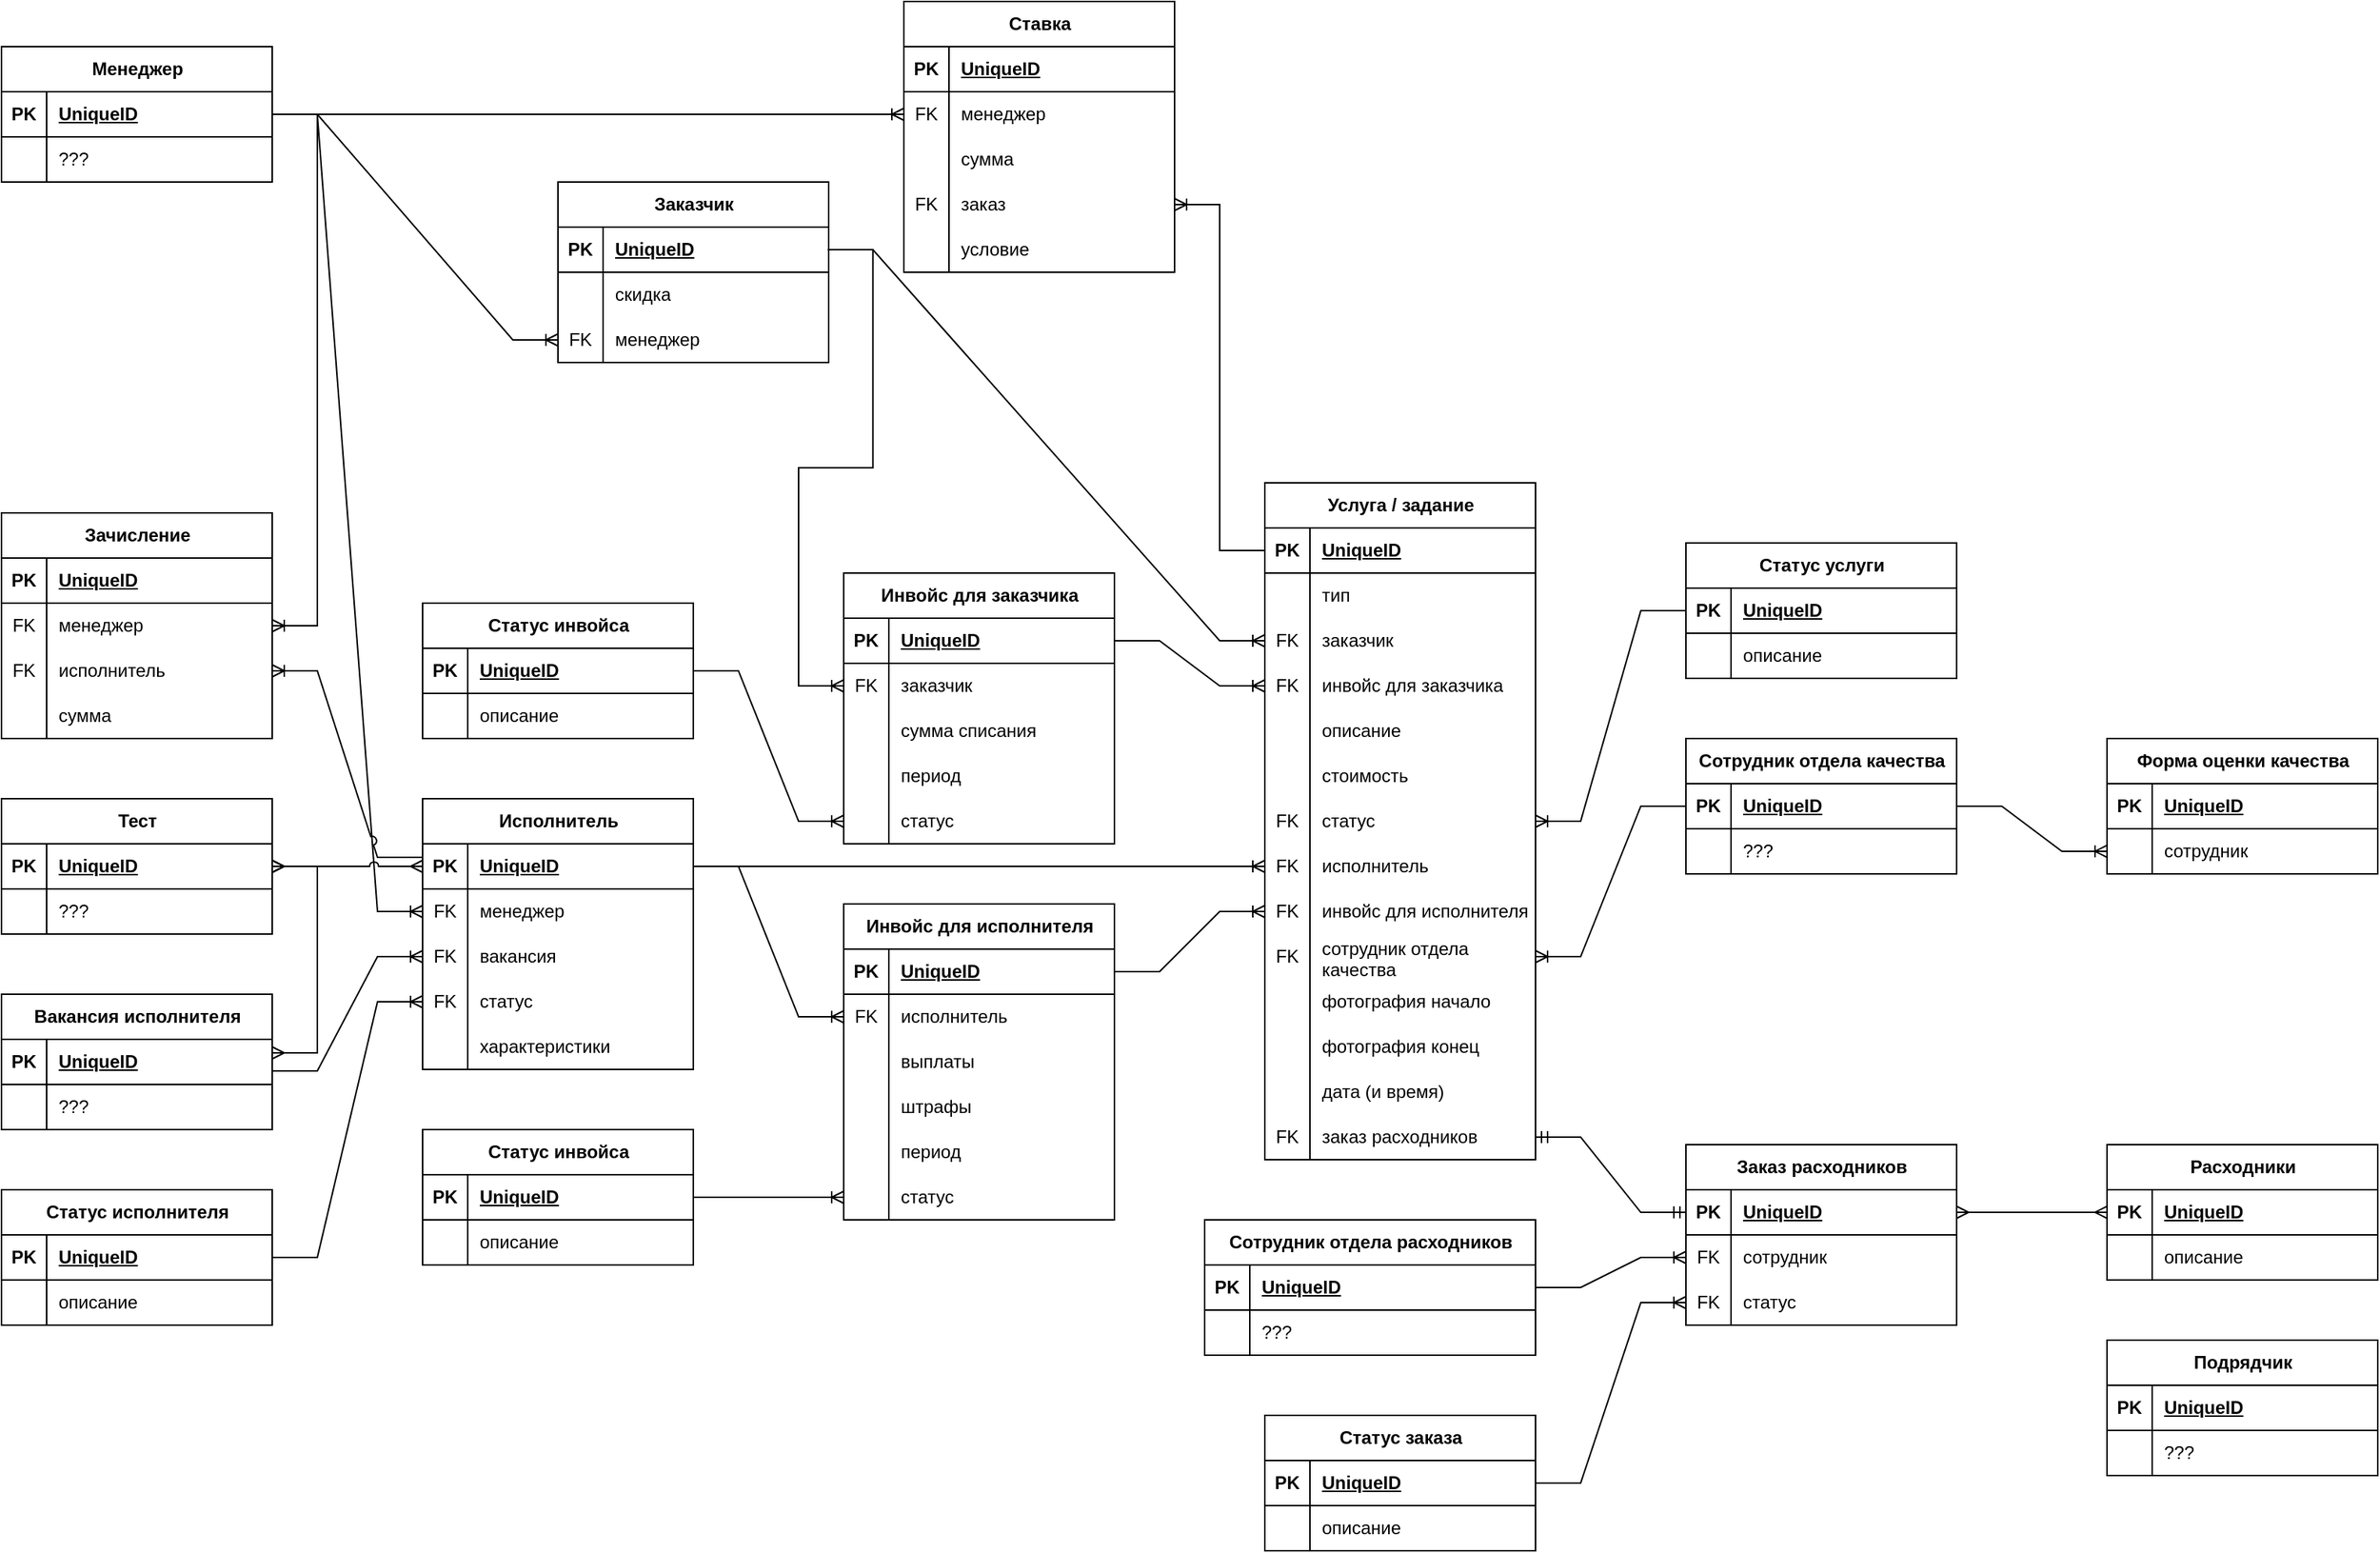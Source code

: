 <mxfile version="26.0.4">
  <diagram name="Page-1" id="5UlM4N0McoCVXhyBVIiL">
    <mxGraphModel dx="2261" dy="2013" grid="1" gridSize="10" guides="1" tooltips="1" connect="1" arrows="1" fold="1" page="1" pageScale="1" pageWidth="827" pageHeight="1169" math="0" shadow="0">
      <root>
        <mxCell id="0" />
        <mxCell id="1" parent="0" />
        <mxCell id="kCqrpwCIBg2yOm6c89Iq-1" value="Заказчик" style="shape=table;startSize=30;container=1;collapsible=1;childLayout=tableLayout;fixedRows=1;rowLines=0;fontStyle=1;align=center;resizeLast=1;html=1;" parent="1" vertex="1">
          <mxGeometry x="-90" y="-80" width="180" height="120" as="geometry" />
        </mxCell>
        <mxCell id="kCqrpwCIBg2yOm6c89Iq-2" value="" style="shape=tableRow;horizontal=0;startSize=0;swimlaneHead=0;swimlaneBody=0;fillColor=none;collapsible=0;dropTarget=0;points=[[0,0.5,0,0,0],[0.98,0.5,0,3,0]];portConstraint=eastwest;top=0;left=0;right=0;bottom=1;" parent="kCqrpwCIBg2yOm6c89Iq-1" vertex="1">
          <mxGeometry y="30" width="180" height="30" as="geometry" />
        </mxCell>
        <mxCell id="kCqrpwCIBg2yOm6c89Iq-3" value="PK" style="shape=partialRectangle;connectable=0;fillColor=none;top=0;left=0;bottom=0;right=0;fontStyle=1;overflow=hidden;whiteSpace=wrap;html=1;" parent="kCqrpwCIBg2yOm6c89Iq-2" vertex="1">
          <mxGeometry width="30" height="30" as="geometry">
            <mxRectangle width="30" height="30" as="alternateBounds" />
          </mxGeometry>
        </mxCell>
        <mxCell id="kCqrpwCIBg2yOm6c89Iq-4" value="UniqueID" style="shape=partialRectangle;connectable=0;fillColor=none;top=0;left=0;bottom=0;right=0;align=left;spacingLeft=6;fontStyle=5;overflow=hidden;whiteSpace=wrap;html=1;" parent="kCqrpwCIBg2yOm6c89Iq-2" vertex="1">
          <mxGeometry x="30" width="150" height="30" as="geometry">
            <mxRectangle width="150" height="30" as="alternateBounds" />
          </mxGeometry>
        </mxCell>
        <mxCell id="kCqrpwCIBg2yOm6c89Iq-8" value="" style="shape=tableRow;horizontal=0;startSize=0;swimlaneHead=0;swimlaneBody=0;fillColor=none;collapsible=0;dropTarget=0;points=[[0,0.5],[1,0.5]];portConstraint=eastwest;top=0;left=0;right=0;bottom=0;" parent="kCqrpwCIBg2yOm6c89Iq-1" vertex="1">
          <mxGeometry y="60" width="180" height="30" as="geometry" />
        </mxCell>
        <mxCell id="kCqrpwCIBg2yOm6c89Iq-9" value="" style="shape=partialRectangle;connectable=0;fillColor=none;top=0;left=0;bottom=0;right=0;editable=1;overflow=hidden;whiteSpace=wrap;html=1;" parent="kCqrpwCIBg2yOm6c89Iq-8" vertex="1">
          <mxGeometry width="30" height="30" as="geometry">
            <mxRectangle width="30" height="30" as="alternateBounds" />
          </mxGeometry>
        </mxCell>
        <mxCell id="kCqrpwCIBg2yOm6c89Iq-10" value="скидка" style="shape=partialRectangle;connectable=0;fillColor=none;top=0;left=0;bottom=0;right=0;align=left;spacingLeft=6;overflow=hidden;whiteSpace=wrap;html=1;" parent="kCqrpwCIBg2yOm6c89Iq-8" vertex="1">
          <mxGeometry x="30" width="150" height="30" as="geometry">
            <mxRectangle width="150" height="30" as="alternateBounds" />
          </mxGeometry>
        </mxCell>
        <mxCell id="kCqrpwCIBg2yOm6c89Iq-286" style="shape=tableRow;horizontal=0;startSize=0;swimlaneHead=0;swimlaneBody=0;fillColor=none;collapsible=0;dropTarget=0;points=[[0,0.5],[1,0.5]];portConstraint=eastwest;top=0;left=0;right=0;bottom=0;" parent="kCqrpwCIBg2yOm6c89Iq-1" vertex="1">
          <mxGeometry y="90" width="180" height="30" as="geometry" />
        </mxCell>
        <mxCell id="kCqrpwCIBg2yOm6c89Iq-287" value="FK" style="shape=partialRectangle;connectable=0;fillColor=none;top=0;left=0;bottom=0;right=0;editable=1;overflow=hidden;whiteSpace=wrap;html=1;" parent="kCqrpwCIBg2yOm6c89Iq-286" vertex="1">
          <mxGeometry width="30" height="30" as="geometry">
            <mxRectangle width="30" height="30" as="alternateBounds" />
          </mxGeometry>
        </mxCell>
        <mxCell id="kCqrpwCIBg2yOm6c89Iq-288" value="менеджер" style="shape=partialRectangle;connectable=0;fillColor=none;top=0;left=0;bottom=0;right=0;align=left;spacingLeft=6;overflow=hidden;whiteSpace=wrap;html=1;" parent="kCqrpwCIBg2yOm6c89Iq-286" vertex="1">
          <mxGeometry x="30" width="150" height="30" as="geometry">
            <mxRectangle width="150" height="30" as="alternateBounds" />
          </mxGeometry>
        </mxCell>
        <mxCell id="kCqrpwCIBg2yOm6c89Iq-32" value="Услуга / задание" style="shape=table;startSize=30;container=1;collapsible=1;childLayout=tableLayout;fixedRows=1;rowLines=0;fontStyle=1;align=center;resizeLast=1;html=1;" parent="1" vertex="1">
          <mxGeometry x="380" y="120" width="180" height="450" as="geometry" />
        </mxCell>
        <mxCell id="kCqrpwCIBg2yOm6c89Iq-33" value="" style="shape=tableRow;horizontal=0;startSize=0;swimlaneHead=0;swimlaneBody=0;fillColor=none;collapsible=0;dropTarget=0;points=[[0,0.5,0,0,0],[1,0.5,0,0,0]];portConstraint=eastwest;top=0;left=0;right=0;bottom=1;" parent="kCqrpwCIBg2yOm6c89Iq-32" vertex="1">
          <mxGeometry y="30" width="180" height="30" as="geometry" />
        </mxCell>
        <mxCell id="kCqrpwCIBg2yOm6c89Iq-34" value="PK" style="shape=partialRectangle;connectable=0;fillColor=none;top=0;left=0;bottom=0;right=0;fontStyle=1;overflow=hidden;whiteSpace=wrap;html=1;" parent="kCqrpwCIBg2yOm6c89Iq-33" vertex="1">
          <mxGeometry width="30" height="30" as="geometry">
            <mxRectangle width="30" height="30" as="alternateBounds" />
          </mxGeometry>
        </mxCell>
        <mxCell id="kCqrpwCIBg2yOm6c89Iq-35" value="UniqueID" style="shape=partialRectangle;connectable=0;fillColor=none;top=0;left=0;bottom=0;right=0;align=left;spacingLeft=6;fontStyle=5;overflow=hidden;whiteSpace=wrap;html=1;" parent="kCqrpwCIBg2yOm6c89Iq-33" vertex="1">
          <mxGeometry x="30" width="150" height="30" as="geometry">
            <mxRectangle width="150" height="30" as="alternateBounds" />
          </mxGeometry>
        </mxCell>
        <mxCell id="kCqrpwCIBg2yOm6c89Iq-36" value="" style="shape=tableRow;horizontal=0;startSize=0;swimlaneHead=0;swimlaneBody=0;fillColor=none;collapsible=0;dropTarget=0;points=[[0,0.5],[1,0.5]];portConstraint=eastwest;top=0;left=0;right=0;bottom=0;" parent="kCqrpwCIBg2yOm6c89Iq-32" vertex="1">
          <mxGeometry y="60" width="180" height="30" as="geometry" />
        </mxCell>
        <mxCell id="kCqrpwCIBg2yOm6c89Iq-37" value="" style="shape=partialRectangle;connectable=0;fillColor=none;top=0;left=0;bottom=0;right=0;editable=1;overflow=hidden;whiteSpace=wrap;html=1;" parent="kCqrpwCIBg2yOm6c89Iq-36" vertex="1">
          <mxGeometry width="30" height="30" as="geometry">
            <mxRectangle width="30" height="30" as="alternateBounds" />
          </mxGeometry>
        </mxCell>
        <mxCell id="kCqrpwCIBg2yOm6c89Iq-38" value="тип" style="shape=partialRectangle;connectable=0;fillColor=none;top=0;left=0;bottom=0;right=0;align=left;spacingLeft=6;overflow=hidden;whiteSpace=wrap;html=1;" parent="kCqrpwCIBg2yOm6c89Iq-36" vertex="1">
          <mxGeometry x="30" width="150" height="30" as="geometry">
            <mxRectangle width="150" height="30" as="alternateBounds" />
          </mxGeometry>
        </mxCell>
        <mxCell id="DZDROM20VnEaWWMBLSAn-102" style="shape=tableRow;horizontal=0;startSize=0;swimlaneHead=0;swimlaneBody=0;fillColor=none;collapsible=0;dropTarget=0;points=[[0,0.5],[1,0.5]];portConstraint=eastwest;top=0;left=0;right=0;bottom=0;" parent="kCqrpwCIBg2yOm6c89Iq-32" vertex="1">
          <mxGeometry y="90" width="180" height="30" as="geometry" />
        </mxCell>
        <mxCell id="DZDROM20VnEaWWMBLSAn-103" value="FK" style="shape=partialRectangle;connectable=0;fillColor=none;top=0;left=0;bottom=0;right=0;editable=1;overflow=hidden;whiteSpace=wrap;html=1;" parent="DZDROM20VnEaWWMBLSAn-102" vertex="1">
          <mxGeometry width="30" height="30" as="geometry">
            <mxRectangle width="30" height="30" as="alternateBounds" />
          </mxGeometry>
        </mxCell>
        <mxCell id="DZDROM20VnEaWWMBLSAn-104" value="заказчик" style="shape=partialRectangle;connectable=0;fillColor=none;top=0;left=0;bottom=0;right=0;align=left;spacingLeft=6;overflow=hidden;whiteSpace=wrap;html=1;" parent="DZDROM20VnEaWWMBLSAn-102" vertex="1">
          <mxGeometry x="30" width="150" height="30" as="geometry">
            <mxRectangle width="150" height="30" as="alternateBounds" />
          </mxGeometry>
        </mxCell>
        <mxCell id="dd2s5LXit87G63YmBYP8-1" style="shape=tableRow;horizontal=0;startSize=0;swimlaneHead=0;swimlaneBody=0;fillColor=none;collapsible=0;dropTarget=0;points=[[0,0.5],[1,0.5]];portConstraint=eastwest;top=0;left=0;right=0;bottom=0;" parent="kCqrpwCIBg2yOm6c89Iq-32" vertex="1">
          <mxGeometry y="120" width="180" height="30" as="geometry" />
        </mxCell>
        <mxCell id="dd2s5LXit87G63YmBYP8-2" value="FK" style="shape=partialRectangle;connectable=0;fillColor=none;top=0;left=0;bottom=0;right=0;editable=1;overflow=hidden;whiteSpace=wrap;html=1;" parent="dd2s5LXit87G63YmBYP8-1" vertex="1">
          <mxGeometry width="30" height="30" as="geometry">
            <mxRectangle width="30" height="30" as="alternateBounds" />
          </mxGeometry>
        </mxCell>
        <mxCell id="dd2s5LXit87G63YmBYP8-3" value="инвойс для заказчика" style="shape=partialRectangle;connectable=0;fillColor=none;top=0;left=0;bottom=0;right=0;align=left;spacingLeft=6;overflow=hidden;whiteSpace=wrap;html=1;" parent="dd2s5LXit87G63YmBYP8-1" vertex="1">
          <mxGeometry x="30" width="150" height="30" as="geometry">
            <mxRectangle width="150" height="30" as="alternateBounds" />
          </mxGeometry>
        </mxCell>
        <mxCell id="kCqrpwCIBg2yOm6c89Iq-39" value="" style="shape=tableRow;horizontal=0;startSize=0;swimlaneHead=0;swimlaneBody=0;fillColor=none;collapsible=0;dropTarget=0;points=[[0,0.5],[1,0.5]];portConstraint=eastwest;top=0;left=0;right=0;bottom=0;" parent="kCqrpwCIBg2yOm6c89Iq-32" vertex="1">
          <mxGeometry y="150" width="180" height="30" as="geometry" />
        </mxCell>
        <mxCell id="kCqrpwCIBg2yOm6c89Iq-40" value="" style="shape=partialRectangle;connectable=0;fillColor=none;top=0;left=0;bottom=0;right=0;editable=1;overflow=hidden;whiteSpace=wrap;html=1;" parent="kCqrpwCIBg2yOm6c89Iq-39" vertex="1">
          <mxGeometry width="30" height="30" as="geometry">
            <mxRectangle width="30" height="30" as="alternateBounds" />
          </mxGeometry>
        </mxCell>
        <mxCell id="kCqrpwCIBg2yOm6c89Iq-41" value="описание" style="shape=partialRectangle;connectable=0;fillColor=none;top=0;left=0;bottom=0;right=0;align=left;spacingLeft=6;overflow=hidden;whiteSpace=wrap;html=1;" parent="kCqrpwCIBg2yOm6c89Iq-39" vertex="1">
          <mxGeometry x="30" width="150" height="30" as="geometry">
            <mxRectangle width="150" height="30" as="alternateBounds" />
          </mxGeometry>
        </mxCell>
        <mxCell id="kCqrpwCIBg2yOm6c89Iq-48" style="shape=tableRow;horizontal=0;startSize=0;swimlaneHead=0;swimlaneBody=0;fillColor=none;collapsible=0;dropTarget=0;points=[[0,0.5],[1,0.5]];portConstraint=eastwest;top=0;left=0;right=0;bottom=0;" parent="kCqrpwCIBg2yOm6c89Iq-32" vertex="1">
          <mxGeometry y="180" width="180" height="30" as="geometry" />
        </mxCell>
        <mxCell id="kCqrpwCIBg2yOm6c89Iq-49" style="shape=partialRectangle;connectable=0;fillColor=none;top=0;left=0;bottom=0;right=0;editable=1;overflow=hidden;whiteSpace=wrap;html=1;" parent="kCqrpwCIBg2yOm6c89Iq-48" vertex="1">
          <mxGeometry width="30" height="30" as="geometry">
            <mxRectangle width="30" height="30" as="alternateBounds" />
          </mxGeometry>
        </mxCell>
        <mxCell id="kCqrpwCIBg2yOm6c89Iq-50" value="стоимость" style="shape=partialRectangle;connectable=0;fillColor=none;top=0;left=0;bottom=0;right=0;align=left;spacingLeft=6;overflow=hidden;whiteSpace=wrap;html=1;" parent="kCqrpwCIBg2yOm6c89Iq-48" vertex="1">
          <mxGeometry x="30" width="150" height="30" as="geometry">
            <mxRectangle width="150" height="30" as="alternateBounds" />
          </mxGeometry>
        </mxCell>
        <mxCell id="kCqrpwCIBg2yOm6c89Iq-45" style="shape=tableRow;horizontal=0;startSize=0;swimlaneHead=0;swimlaneBody=0;fillColor=none;collapsible=0;dropTarget=0;points=[[0,0.5],[1,0.5]];portConstraint=eastwest;top=0;left=0;right=0;bottom=0;" parent="kCqrpwCIBg2yOm6c89Iq-32" vertex="1">
          <mxGeometry y="210" width="180" height="30" as="geometry" />
        </mxCell>
        <mxCell id="kCqrpwCIBg2yOm6c89Iq-46" value="FK" style="shape=partialRectangle;connectable=0;fillColor=none;top=0;left=0;bottom=0;right=0;editable=1;overflow=hidden;whiteSpace=wrap;html=1;" parent="kCqrpwCIBg2yOm6c89Iq-45" vertex="1">
          <mxGeometry width="30" height="30" as="geometry">
            <mxRectangle width="30" height="30" as="alternateBounds" />
          </mxGeometry>
        </mxCell>
        <mxCell id="kCqrpwCIBg2yOm6c89Iq-47" value="статус" style="shape=partialRectangle;connectable=0;fillColor=none;top=0;left=0;bottom=0;right=0;align=left;spacingLeft=6;overflow=hidden;whiteSpace=wrap;html=1;" parent="kCqrpwCIBg2yOm6c89Iq-45" vertex="1">
          <mxGeometry x="30" width="150" height="30" as="geometry">
            <mxRectangle width="150" height="30" as="alternateBounds" />
          </mxGeometry>
        </mxCell>
        <mxCell id="kCqrpwCIBg2yOm6c89Iq-106" style="shape=tableRow;horizontal=0;startSize=0;swimlaneHead=0;swimlaneBody=0;fillColor=none;collapsible=0;dropTarget=0;points=[[0,0.5],[1,0.5]];portConstraint=eastwest;top=0;left=0;right=0;bottom=0;" parent="kCqrpwCIBg2yOm6c89Iq-32" vertex="1">
          <mxGeometry y="240" width="180" height="30" as="geometry" />
        </mxCell>
        <mxCell id="kCqrpwCIBg2yOm6c89Iq-107" value="FK" style="shape=partialRectangle;connectable=0;fillColor=none;top=0;left=0;bottom=0;right=0;editable=1;overflow=hidden;whiteSpace=wrap;html=1;" parent="kCqrpwCIBg2yOm6c89Iq-106" vertex="1">
          <mxGeometry width="30" height="30" as="geometry">
            <mxRectangle width="30" height="30" as="alternateBounds" />
          </mxGeometry>
        </mxCell>
        <mxCell id="kCqrpwCIBg2yOm6c89Iq-108" value="исполнитель" style="shape=partialRectangle;connectable=0;fillColor=none;top=0;left=0;bottom=0;right=0;align=left;spacingLeft=6;overflow=hidden;whiteSpace=wrap;html=1;" parent="kCqrpwCIBg2yOm6c89Iq-106" vertex="1">
          <mxGeometry x="30" width="150" height="30" as="geometry">
            <mxRectangle width="150" height="30" as="alternateBounds" />
          </mxGeometry>
        </mxCell>
        <mxCell id="dd2s5LXit87G63YmBYP8-5" style="shape=tableRow;horizontal=0;startSize=0;swimlaneHead=0;swimlaneBody=0;fillColor=none;collapsible=0;dropTarget=0;points=[[0,0.5],[1,0.5]];portConstraint=eastwest;top=0;left=0;right=0;bottom=0;" parent="kCqrpwCIBg2yOm6c89Iq-32" vertex="1">
          <mxGeometry y="270" width="180" height="30" as="geometry" />
        </mxCell>
        <mxCell id="dd2s5LXit87G63YmBYP8-6" value="FK" style="shape=partialRectangle;connectable=0;fillColor=none;top=0;left=0;bottom=0;right=0;editable=1;overflow=hidden;whiteSpace=wrap;html=1;" parent="dd2s5LXit87G63YmBYP8-5" vertex="1">
          <mxGeometry width="30" height="30" as="geometry">
            <mxRectangle width="30" height="30" as="alternateBounds" />
          </mxGeometry>
        </mxCell>
        <mxCell id="dd2s5LXit87G63YmBYP8-7" value="инвойс для исполнителя" style="shape=partialRectangle;connectable=0;fillColor=none;top=0;left=0;bottom=0;right=0;align=left;spacingLeft=6;overflow=hidden;whiteSpace=wrap;html=1;" parent="dd2s5LXit87G63YmBYP8-5" vertex="1">
          <mxGeometry x="30" width="150" height="30" as="geometry">
            <mxRectangle width="150" height="30" as="alternateBounds" />
          </mxGeometry>
        </mxCell>
        <mxCell id="DZDROM20VnEaWWMBLSAn-27" style="shape=tableRow;horizontal=0;startSize=0;swimlaneHead=0;swimlaneBody=0;fillColor=none;collapsible=0;dropTarget=0;points=[[0,0.5],[1,0.5]];portConstraint=eastwest;top=0;left=0;right=0;bottom=0;" parent="kCqrpwCIBg2yOm6c89Iq-32" vertex="1">
          <mxGeometry y="300" width="180" height="30" as="geometry" />
        </mxCell>
        <mxCell id="DZDROM20VnEaWWMBLSAn-28" value="FK" style="shape=partialRectangle;connectable=0;fillColor=none;top=0;left=0;bottom=0;right=0;editable=1;overflow=hidden;whiteSpace=wrap;html=1;" parent="DZDROM20VnEaWWMBLSAn-27" vertex="1">
          <mxGeometry width="30" height="30" as="geometry">
            <mxRectangle width="30" height="30" as="alternateBounds" />
          </mxGeometry>
        </mxCell>
        <mxCell id="DZDROM20VnEaWWMBLSAn-29" value="сотрудник отдела качества" style="shape=partialRectangle;connectable=0;fillColor=none;top=0;left=0;bottom=0;right=0;align=left;spacingLeft=6;overflow=hidden;whiteSpace=wrap;html=1;" parent="DZDROM20VnEaWWMBLSAn-27" vertex="1">
          <mxGeometry x="30" width="150" height="30" as="geometry">
            <mxRectangle width="150" height="30" as="alternateBounds" />
          </mxGeometry>
        </mxCell>
        <mxCell id="kCqrpwCIBg2yOm6c89Iq-120" style="shape=tableRow;horizontal=0;startSize=0;swimlaneHead=0;swimlaneBody=0;fillColor=none;collapsible=0;dropTarget=0;points=[[0,0.5],[1,0.5]];portConstraint=eastwest;top=0;left=0;right=0;bottom=0;" parent="kCqrpwCIBg2yOm6c89Iq-32" vertex="1">
          <mxGeometry y="330" width="180" height="30" as="geometry" />
        </mxCell>
        <mxCell id="kCqrpwCIBg2yOm6c89Iq-121" style="shape=partialRectangle;connectable=0;fillColor=none;top=0;left=0;bottom=0;right=0;editable=1;overflow=hidden;whiteSpace=wrap;html=1;" parent="kCqrpwCIBg2yOm6c89Iq-120" vertex="1">
          <mxGeometry width="30" height="30" as="geometry">
            <mxRectangle width="30" height="30" as="alternateBounds" />
          </mxGeometry>
        </mxCell>
        <mxCell id="kCqrpwCIBg2yOm6c89Iq-122" value="фотография начало" style="shape=partialRectangle;connectable=0;fillColor=none;top=0;left=0;bottom=0;right=0;align=left;spacingLeft=6;overflow=hidden;whiteSpace=wrap;html=1;" parent="kCqrpwCIBg2yOm6c89Iq-120" vertex="1">
          <mxGeometry x="30" width="150" height="30" as="geometry">
            <mxRectangle width="150" height="30" as="alternateBounds" />
          </mxGeometry>
        </mxCell>
        <mxCell id="kCqrpwCIBg2yOm6c89Iq-123" style="shape=tableRow;horizontal=0;startSize=0;swimlaneHead=0;swimlaneBody=0;fillColor=none;collapsible=0;dropTarget=0;points=[[0,0.5],[1,0.5]];portConstraint=eastwest;top=0;left=0;right=0;bottom=0;" parent="kCqrpwCIBg2yOm6c89Iq-32" vertex="1">
          <mxGeometry y="360" width="180" height="30" as="geometry" />
        </mxCell>
        <mxCell id="kCqrpwCIBg2yOm6c89Iq-124" style="shape=partialRectangle;connectable=0;fillColor=none;top=0;left=0;bottom=0;right=0;editable=1;overflow=hidden;whiteSpace=wrap;html=1;" parent="kCqrpwCIBg2yOm6c89Iq-123" vertex="1">
          <mxGeometry width="30" height="30" as="geometry">
            <mxRectangle width="30" height="30" as="alternateBounds" />
          </mxGeometry>
        </mxCell>
        <mxCell id="kCqrpwCIBg2yOm6c89Iq-125" value="фотография конец" style="shape=partialRectangle;connectable=0;fillColor=none;top=0;left=0;bottom=0;right=0;align=left;spacingLeft=6;overflow=hidden;whiteSpace=wrap;html=1;" parent="kCqrpwCIBg2yOm6c89Iq-123" vertex="1">
          <mxGeometry x="30" width="150" height="30" as="geometry">
            <mxRectangle width="150" height="30" as="alternateBounds" />
          </mxGeometry>
        </mxCell>
        <mxCell id="kCqrpwCIBg2yOm6c89Iq-207" style="shape=tableRow;horizontal=0;startSize=0;swimlaneHead=0;swimlaneBody=0;fillColor=none;collapsible=0;dropTarget=0;points=[[0,0.5],[1,0.5]];portConstraint=eastwest;top=0;left=0;right=0;bottom=0;" parent="kCqrpwCIBg2yOm6c89Iq-32" vertex="1">
          <mxGeometry y="390" width="180" height="30" as="geometry" />
        </mxCell>
        <mxCell id="kCqrpwCIBg2yOm6c89Iq-208" style="shape=partialRectangle;connectable=0;fillColor=none;top=0;left=0;bottom=0;right=0;editable=1;overflow=hidden;whiteSpace=wrap;html=1;" parent="kCqrpwCIBg2yOm6c89Iq-207" vertex="1">
          <mxGeometry width="30" height="30" as="geometry">
            <mxRectangle width="30" height="30" as="alternateBounds" />
          </mxGeometry>
        </mxCell>
        <mxCell id="kCqrpwCIBg2yOm6c89Iq-209" value="дата (и время)" style="shape=partialRectangle;connectable=0;fillColor=none;top=0;left=0;bottom=0;right=0;align=left;spacingLeft=6;overflow=hidden;whiteSpace=wrap;html=1;" parent="kCqrpwCIBg2yOm6c89Iq-207" vertex="1">
          <mxGeometry x="30" width="150" height="30" as="geometry">
            <mxRectangle width="150" height="30" as="alternateBounds" />
          </mxGeometry>
        </mxCell>
        <mxCell id="kCqrpwCIBg2yOm6c89Iq-271" style="shape=tableRow;horizontal=0;startSize=0;swimlaneHead=0;swimlaneBody=0;fillColor=none;collapsible=0;dropTarget=0;points=[[0,0.5],[1,0.5]];portConstraint=eastwest;top=0;left=0;right=0;bottom=0;" parent="kCqrpwCIBg2yOm6c89Iq-32" vertex="1">
          <mxGeometry y="420" width="180" height="30" as="geometry" />
        </mxCell>
        <mxCell id="kCqrpwCIBg2yOm6c89Iq-272" value="FK" style="shape=partialRectangle;connectable=0;fillColor=none;top=0;left=0;bottom=0;right=0;editable=1;overflow=hidden;whiteSpace=wrap;html=1;" parent="kCqrpwCIBg2yOm6c89Iq-271" vertex="1">
          <mxGeometry width="30" height="30" as="geometry">
            <mxRectangle width="30" height="30" as="alternateBounds" />
          </mxGeometry>
        </mxCell>
        <mxCell id="kCqrpwCIBg2yOm6c89Iq-273" value="заказ расходников" style="shape=partialRectangle;connectable=0;fillColor=none;top=0;left=0;bottom=0;right=0;align=left;spacingLeft=6;overflow=hidden;whiteSpace=wrap;html=1;" parent="kCqrpwCIBg2yOm6c89Iq-271" vertex="1">
          <mxGeometry x="30" width="150" height="30" as="geometry">
            <mxRectangle width="150" height="30" as="alternateBounds" />
          </mxGeometry>
        </mxCell>
        <mxCell id="kCqrpwCIBg2yOm6c89Iq-51" value="Статус услуги" style="shape=table;startSize=30;container=1;collapsible=1;childLayout=tableLayout;fixedRows=1;rowLines=0;fontStyle=1;align=center;resizeLast=1;html=1;" parent="1" vertex="1">
          <mxGeometry x="660" y="160" width="180" height="90" as="geometry" />
        </mxCell>
        <mxCell id="kCqrpwCIBg2yOm6c89Iq-52" value="" style="shape=tableRow;horizontal=0;startSize=0;swimlaneHead=0;swimlaneBody=0;fillColor=none;collapsible=0;dropTarget=0;points=[[0,0.5],[1,0.5]];portConstraint=eastwest;top=0;left=0;right=0;bottom=1;" parent="kCqrpwCIBg2yOm6c89Iq-51" vertex="1">
          <mxGeometry y="30" width="180" height="30" as="geometry" />
        </mxCell>
        <mxCell id="kCqrpwCIBg2yOm6c89Iq-53" value="PK" style="shape=partialRectangle;connectable=0;fillColor=none;top=0;left=0;bottom=0;right=0;fontStyle=1;overflow=hidden;whiteSpace=wrap;html=1;" parent="kCqrpwCIBg2yOm6c89Iq-52" vertex="1">
          <mxGeometry width="30" height="30" as="geometry">
            <mxRectangle width="30" height="30" as="alternateBounds" />
          </mxGeometry>
        </mxCell>
        <mxCell id="kCqrpwCIBg2yOm6c89Iq-54" value="UniqueID" style="shape=partialRectangle;connectable=0;fillColor=none;top=0;left=0;bottom=0;right=0;align=left;spacingLeft=6;fontStyle=5;overflow=hidden;whiteSpace=wrap;html=1;" parent="kCqrpwCIBg2yOm6c89Iq-52" vertex="1">
          <mxGeometry x="30" width="150" height="30" as="geometry">
            <mxRectangle width="150" height="30" as="alternateBounds" />
          </mxGeometry>
        </mxCell>
        <mxCell id="kCqrpwCIBg2yOm6c89Iq-55" value="" style="shape=tableRow;horizontal=0;startSize=0;swimlaneHead=0;swimlaneBody=0;fillColor=none;collapsible=0;dropTarget=0;points=[[0,0.5],[1,0.5]];portConstraint=eastwest;top=0;left=0;right=0;bottom=0;" parent="kCqrpwCIBg2yOm6c89Iq-51" vertex="1">
          <mxGeometry y="60" width="180" height="30" as="geometry" />
        </mxCell>
        <mxCell id="kCqrpwCIBg2yOm6c89Iq-56" value="" style="shape=partialRectangle;connectable=0;fillColor=none;top=0;left=0;bottom=0;right=0;editable=1;overflow=hidden;whiteSpace=wrap;html=1;" parent="kCqrpwCIBg2yOm6c89Iq-55" vertex="1">
          <mxGeometry width="30" height="30" as="geometry">
            <mxRectangle width="30" height="30" as="alternateBounds" />
          </mxGeometry>
        </mxCell>
        <mxCell id="kCqrpwCIBg2yOm6c89Iq-57" value="описание" style="shape=partialRectangle;connectable=0;fillColor=none;top=0;left=0;bottom=0;right=0;align=left;spacingLeft=6;overflow=hidden;whiteSpace=wrap;html=1;" parent="kCqrpwCIBg2yOm6c89Iq-55" vertex="1">
          <mxGeometry x="30" width="150" height="30" as="geometry">
            <mxRectangle width="150" height="30" as="alternateBounds" />
          </mxGeometry>
        </mxCell>
        <mxCell id="kCqrpwCIBg2yOm6c89Iq-64" value="" style="edgeStyle=entityRelationEdgeStyle;fontSize=12;html=1;endArrow=ERoneToMany;rounded=0;entryX=1;entryY=0.5;entryDx=0;entryDy=0;jumpStyle=arc;exitX=0;exitY=0.5;exitDx=0;exitDy=0;" parent="1" source="kCqrpwCIBg2yOm6c89Iq-52" target="kCqrpwCIBg2yOm6c89Iq-45" edge="1">
          <mxGeometry width="100" height="100" relative="1" as="geometry">
            <mxPoint x="610" y="120" as="sourcePoint" />
            <mxPoint x="820" y="380" as="targetPoint" />
          </mxGeometry>
        </mxCell>
        <mxCell id="kCqrpwCIBg2yOm6c89Iq-65" value="Менеджер" style="shape=table;startSize=30;container=1;collapsible=1;childLayout=tableLayout;fixedRows=1;rowLines=0;fontStyle=1;align=center;resizeLast=1;html=1;" parent="1" vertex="1">
          <mxGeometry x="-460" y="-170" width="180" height="90" as="geometry" />
        </mxCell>
        <mxCell id="kCqrpwCIBg2yOm6c89Iq-66" value="" style="shape=tableRow;horizontal=0;startSize=0;swimlaneHead=0;swimlaneBody=0;fillColor=none;collapsible=0;dropTarget=0;points=[[0,0.5],[1,0.5]];portConstraint=eastwest;top=0;left=0;right=0;bottom=1;" parent="kCqrpwCIBg2yOm6c89Iq-65" vertex="1">
          <mxGeometry y="30" width="180" height="30" as="geometry" />
        </mxCell>
        <mxCell id="kCqrpwCIBg2yOm6c89Iq-67" value="PK" style="shape=partialRectangle;connectable=0;fillColor=none;top=0;left=0;bottom=0;right=0;fontStyle=1;overflow=hidden;whiteSpace=wrap;html=1;" parent="kCqrpwCIBg2yOm6c89Iq-66" vertex="1">
          <mxGeometry width="30" height="30" as="geometry">
            <mxRectangle width="30" height="30" as="alternateBounds" />
          </mxGeometry>
        </mxCell>
        <mxCell id="kCqrpwCIBg2yOm6c89Iq-68" value="UniqueID" style="shape=partialRectangle;connectable=0;fillColor=none;top=0;left=0;bottom=0;right=0;align=left;spacingLeft=6;fontStyle=5;overflow=hidden;whiteSpace=wrap;html=1;" parent="kCqrpwCIBg2yOm6c89Iq-66" vertex="1">
          <mxGeometry x="30" width="150" height="30" as="geometry">
            <mxRectangle width="150" height="30" as="alternateBounds" />
          </mxGeometry>
        </mxCell>
        <mxCell id="kCqrpwCIBg2yOm6c89Iq-72" value="" style="shape=tableRow;horizontal=0;startSize=0;swimlaneHead=0;swimlaneBody=0;fillColor=none;collapsible=0;dropTarget=0;points=[[0,0.5],[1,0.5]];portConstraint=eastwest;top=0;left=0;right=0;bottom=0;" parent="kCqrpwCIBg2yOm6c89Iq-65" vertex="1">
          <mxGeometry y="60" width="180" height="30" as="geometry" />
        </mxCell>
        <mxCell id="kCqrpwCIBg2yOm6c89Iq-73" value="" style="shape=partialRectangle;connectable=0;fillColor=none;top=0;left=0;bottom=0;right=0;editable=1;overflow=hidden;whiteSpace=wrap;html=1;" parent="kCqrpwCIBg2yOm6c89Iq-72" vertex="1">
          <mxGeometry width="30" height="30" as="geometry">
            <mxRectangle width="30" height="30" as="alternateBounds" />
          </mxGeometry>
        </mxCell>
        <mxCell id="kCqrpwCIBg2yOm6c89Iq-74" value="???" style="shape=partialRectangle;connectable=0;fillColor=none;top=0;left=0;bottom=0;right=0;align=left;spacingLeft=6;overflow=hidden;whiteSpace=wrap;html=1;" parent="kCqrpwCIBg2yOm6c89Iq-72" vertex="1">
          <mxGeometry x="30" width="150" height="30" as="geometry">
            <mxRectangle width="150" height="30" as="alternateBounds" />
          </mxGeometry>
        </mxCell>
        <mxCell id="kCqrpwCIBg2yOm6c89Iq-93" value="Исполнитель" style="shape=table;startSize=30;container=1;collapsible=1;childLayout=tableLayout;fixedRows=1;rowLines=0;fontStyle=1;align=center;resizeLast=1;html=1;" parent="1" vertex="1">
          <mxGeometry x="-180" y="330" width="180" height="180" as="geometry">
            <mxRectangle x="100" y="320" width="80" height="30" as="alternateBounds" />
          </mxGeometry>
        </mxCell>
        <mxCell id="kCqrpwCIBg2yOm6c89Iq-94" value="" style="shape=tableRow;horizontal=0;startSize=0;swimlaneHead=0;swimlaneBody=0;fillColor=none;collapsible=0;dropTarget=0;points=[[0,0.3,0,0,0],[0,0.7,0,0,0],[1,0.5,0,0,0]];portConstraint=eastwest;top=0;left=0;right=0;bottom=1;" parent="kCqrpwCIBg2yOm6c89Iq-93" vertex="1">
          <mxGeometry y="30" width="180" height="30" as="geometry" />
        </mxCell>
        <mxCell id="kCqrpwCIBg2yOm6c89Iq-95" value="PK" style="shape=partialRectangle;connectable=0;fillColor=none;top=0;left=0;bottom=0;right=0;fontStyle=1;overflow=hidden;whiteSpace=wrap;html=1;" parent="kCqrpwCIBg2yOm6c89Iq-94" vertex="1">
          <mxGeometry width="30" height="30" as="geometry">
            <mxRectangle width="30" height="30" as="alternateBounds" />
          </mxGeometry>
        </mxCell>
        <mxCell id="kCqrpwCIBg2yOm6c89Iq-96" value="UniqueID" style="shape=partialRectangle;connectable=0;fillColor=none;top=0;left=0;bottom=0;right=0;align=left;spacingLeft=6;fontStyle=5;overflow=hidden;whiteSpace=wrap;html=1;" parent="kCqrpwCIBg2yOm6c89Iq-94" vertex="1">
          <mxGeometry x="30" width="150" height="30" as="geometry">
            <mxRectangle width="150" height="30" as="alternateBounds" />
          </mxGeometry>
        </mxCell>
        <mxCell id="kCqrpwCIBg2yOm6c89Iq-277" style="shape=tableRow;horizontal=0;startSize=0;swimlaneHead=0;swimlaneBody=0;fillColor=none;collapsible=0;dropTarget=0;points=[[0,0.5],[1,0.5]];portConstraint=eastwest;top=0;left=0;right=0;bottom=0;" parent="kCqrpwCIBg2yOm6c89Iq-93" vertex="1">
          <mxGeometry y="60" width="180" height="30" as="geometry" />
        </mxCell>
        <mxCell id="kCqrpwCIBg2yOm6c89Iq-278" value="FK" style="shape=partialRectangle;connectable=0;fillColor=none;top=0;left=0;bottom=0;right=0;editable=1;overflow=hidden;whiteSpace=wrap;html=1;" parent="kCqrpwCIBg2yOm6c89Iq-277" vertex="1">
          <mxGeometry width="30" height="30" as="geometry">
            <mxRectangle width="30" height="30" as="alternateBounds" />
          </mxGeometry>
        </mxCell>
        <mxCell id="kCqrpwCIBg2yOm6c89Iq-279" value="менеджер" style="shape=partialRectangle;connectable=0;fillColor=none;top=0;left=0;bottom=0;right=0;align=left;spacingLeft=6;overflow=hidden;whiteSpace=wrap;html=1;" parent="kCqrpwCIBg2yOm6c89Iq-277" vertex="1">
          <mxGeometry x="30" width="150" height="30" as="geometry">
            <mxRectangle width="150" height="30" as="alternateBounds" />
          </mxGeometry>
        </mxCell>
        <mxCell id="kCqrpwCIBg2yOm6c89Iq-97" value="" style="shape=tableRow;horizontal=0;startSize=0;swimlaneHead=0;swimlaneBody=0;fillColor=none;collapsible=0;dropTarget=0;points=[[0,0.5],[1,0.5]];portConstraint=eastwest;top=0;left=0;right=0;bottom=0;" parent="kCqrpwCIBg2yOm6c89Iq-93" vertex="1">
          <mxGeometry y="90" width="180" height="30" as="geometry" />
        </mxCell>
        <mxCell id="kCqrpwCIBg2yOm6c89Iq-98" value="FK" style="shape=partialRectangle;connectable=0;fillColor=none;top=0;left=0;bottom=0;right=0;editable=1;overflow=hidden;whiteSpace=wrap;html=1;" parent="kCqrpwCIBg2yOm6c89Iq-97" vertex="1">
          <mxGeometry width="30" height="30" as="geometry">
            <mxRectangle width="30" height="30" as="alternateBounds" />
          </mxGeometry>
        </mxCell>
        <mxCell id="kCqrpwCIBg2yOm6c89Iq-99" value="вакансия" style="shape=partialRectangle;connectable=0;fillColor=none;top=0;left=0;bottom=0;right=0;align=left;spacingLeft=6;overflow=hidden;whiteSpace=wrap;html=1;" parent="kCqrpwCIBg2yOm6c89Iq-97" vertex="1">
          <mxGeometry x="30" width="150" height="30" as="geometry">
            <mxRectangle width="150" height="30" as="alternateBounds" />
          </mxGeometry>
        </mxCell>
        <mxCell id="kCqrpwCIBg2yOm6c89Iq-188" style="shape=tableRow;horizontal=0;startSize=0;swimlaneHead=0;swimlaneBody=0;fillColor=none;collapsible=0;dropTarget=0;points=[[0,0.5],[1,0.5]];portConstraint=eastwest;top=0;left=0;right=0;bottom=0;" parent="kCqrpwCIBg2yOm6c89Iq-93" vertex="1">
          <mxGeometry y="120" width="180" height="30" as="geometry" />
        </mxCell>
        <mxCell id="kCqrpwCIBg2yOm6c89Iq-189" value="FK" style="shape=partialRectangle;connectable=0;fillColor=none;top=0;left=0;bottom=0;right=0;editable=1;overflow=hidden;whiteSpace=wrap;html=1;" parent="kCqrpwCIBg2yOm6c89Iq-188" vertex="1">
          <mxGeometry width="30" height="30" as="geometry">
            <mxRectangle width="30" height="30" as="alternateBounds" />
          </mxGeometry>
        </mxCell>
        <mxCell id="kCqrpwCIBg2yOm6c89Iq-190" value="статус" style="shape=partialRectangle;connectable=0;fillColor=none;top=0;left=0;bottom=0;right=0;align=left;spacingLeft=6;overflow=hidden;whiteSpace=wrap;html=1;" parent="kCqrpwCIBg2yOm6c89Iq-188" vertex="1">
          <mxGeometry x="30" width="150" height="30" as="geometry">
            <mxRectangle width="150" height="30" as="alternateBounds" />
          </mxGeometry>
        </mxCell>
        <mxCell id="kCqrpwCIBg2yOm6c89Iq-185" style="shape=tableRow;horizontal=0;startSize=0;swimlaneHead=0;swimlaneBody=0;fillColor=none;collapsible=0;dropTarget=0;points=[[0,0.5],[1,0.5]];portConstraint=eastwest;top=0;left=0;right=0;bottom=0;" parent="kCqrpwCIBg2yOm6c89Iq-93" vertex="1">
          <mxGeometry y="150" width="180" height="30" as="geometry" />
        </mxCell>
        <mxCell id="kCqrpwCIBg2yOm6c89Iq-186" style="shape=partialRectangle;connectable=0;fillColor=none;top=0;left=0;bottom=0;right=0;editable=1;overflow=hidden;whiteSpace=wrap;html=1;" parent="kCqrpwCIBg2yOm6c89Iq-185" vertex="1">
          <mxGeometry width="30" height="30" as="geometry">
            <mxRectangle width="30" height="30" as="alternateBounds" />
          </mxGeometry>
        </mxCell>
        <mxCell id="kCqrpwCIBg2yOm6c89Iq-187" value="характеристики" style="shape=partialRectangle;connectable=0;fillColor=none;top=0;left=0;bottom=0;right=0;align=left;spacingLeft=6;overflow=hidden;whiteSpace=wrap;html=1;" parent="kCqrpwCIBg2yOm6c89Iq-185" vertex="1">
          <mxGeometry x="30" width="150" height="30" as="geometry">
            <mxRectangle width="150" height="30" as="alternateBounds" />
          </mxGeometry>
        </mxCell>
        <mxCell id="kCqrpwCIBg2yOm6c89Iq-112" value="" style="edgeStyle=entityRelationEdgeStyle;fontSize=12;html=1;endArrow=ERoneToMany;rounded=0;entryX=0;entryY=0.5;entryDx=0;entryDy=0;jumpStyle=arc;exitX=0.98;exitY=0.5;exitDx=3;exitDy=0;exitPerimeter=0;" parent="1" source="kCqrpwCIBg2yOm6c89Iq-2" target="DZDROM20VnEaWWMBLSAn-102" edge="1">
          <mxGeometry width="100" height="100" relative="1" as="geometry">
            <mxPoint x="10" y="-50" as="sourcePoint" />
            <mxPoint x="540" y="300" as="targetPoint" />
          </mxGeometry>
        </mxCell>
        <mxCell id="kCqrpwCIBg2yOm6c89Iq-113" value="" style="edgeStyle=entityRelationEdgeStyle;fontSize=12;html=1;endArrow=ERoneToMany;rounded=0;entryX=0;entryY=0.5;entryDx=0;entryDy=0;jumpStyle=arc;exitX=1;exitY=0.5;exitDx=0;exitDy=0;exitPerimeter=0;" parent="1" source="kCqrpwCIBg2yOm6c89Iq-94" target="kCqrpwCIBg2yOm6c89Iq-106" edge="1">
          <mxGeometry width="100" height="100" relative="1" as="geometry">
            <mxPoint x="10" y="390" as="sourcePoint" />
            <mxPoint x="280" y="300" as="targetPoint" />
          </mxGeometry>
        </mxCell>
        <mxCell id="kCqrpwCIBg2yOm6c89Iq-127" value="Вакансия исполнителя" style="shape=table;startSize=30;container=1;collapsible=1;childLayout=tableLayout;fixedRows=1;rowLines=0;fontStyle=1;align=center;resizeLast=1;html=1;" parent="1" vertex="1">
          <mxGeometry x="-460" y="460" width="180" height="90" as="geometry">
            <mxRectangle x="-180" y="350" width="140" height="30" as="alternateBounds" />
          </mxGeometry>
        </mxCell>
        <mxCell id="kCqrpwCIBg2yOm6c89Iq-128" value="" style="shape=tableRow;horizontal=0;startSize=0;swimlaneHead=0;swimlaneBody=0;fillColor=none;collapsible=0;dropTarget=0;points=[[0,0.5,0,0,0],[1,0.3,0,0,0],[1,0.7,0,0,0]];portConstraint=eastwest;top=0;left=0;right=0;bottom=1;" parent="kCqrpwCIBg2yOm6c89Iq-127" vertex="1">
          <mxGeometry y="30" width="180" height="30" as="geometry" />
        </mxCell>
        <mxCell id="kCqrpwCIBg2yOm6c89Iq-129" value="PK" style="shape=partialRectangle;connectable=0;fillColor=none;top=0;left=0;bottom=0;right=0;fontStyle=1;overflow=hidden;whiteSpace=wrap;html=1;" parent="kCqrpwCIBg2yOm6c89Iq-128" vertex="1">
          <mxGeometry width="30" height="30" as="geometry">
            <mxRectangle width="30" height="30" as="alternateBounds" />
          </mxGeometry>
        </mxCell>
        <mxCell id="kCqrpwCIBg2yOm6c89Iq-130" value="UniqueID" style="shape=partialRectangle;connectable=0;fillColor=none;top=0;left=0;bottom=0;right=0;align=left;spacingLeft=6;fontStyle=5;overflow=hidden;whiteSpace=wrap;html=1;" parent="kCqrpwCIBg2yOm6c89Iq-128" vertex="1">
          <mxGeometry x="30" width="150" height="30" as="geometry">
            <mxRectangle width="150" height="30" as="alternateBounds" />
          </mxGeometry>
        </mxCell>
        <mxCell id="kCqrpwCIBg2yOm6c89Iq-131" value="" style="shape=tableRow;horizontal=0;startSize=0;swimlaneHead=0;swimlaneBody=0;fillColor=none;collapsible=0;dropTarget=0;points=[[0,0.5],[1,0.5]];portConstraint=eastwest;top=0;left=0;right=0;bottom=0;" parent="kCqrpwCIBg2yOm6c89Iq-127" vertex="1">
          <mxGeometry y="60" width="180" height="30" as="geometry" />
        </mxCell>
        <mxCell id="kCqrpwCIBg2yOm6c89Iq-132" value="" style="shape=partialRectangle;connectable=0;fillColor=none;top=0;left=0;bottom=0;right=0;editable=1;overflow=hidden;whiteSpace=wrap;html=1;" parent="kCqrpwCIBg2yOm6c89Iq-131" vertex="1">
          <mxGeometry width="30" height="30" as="geometry">
            <mxRectangle width="30" height="30" as="alternateBounds" />
          </mxGeometry>
        </mxCell>
        <mxCell id="kCqrpwCIBg2yOm6c89Iq-133" value="???" style="shape=partialRectangle;connectable=0;fillColor=none;top=0;left=0;bottom=0;right=0;align=left;spacingLeft=6;overflow=hidden;whiteSpace=wrap;html=1;" parent="kCqrpwCIBg2yOm6c89Iq-131" vertex="1">
          <mxGeometry x="30" width="150" height="30" as="geometry">
            <mxRectangle width="150" height="30" as="alternateBounds" />
          </mxGeometry>
        </mxCell>
        <mxCell id="kCqrpwCIBg2yOm6c89Iq-163" value="Тест" style="shape=table;startSize=30;container=1;collapsible=1;childLayout=tableLayout;fixedRows=1;rowLines=0;fontStyle=1;align=center;resizeLast=1;html=1;" parent="1" vertex="1">
          <mxGeometry x="-460" y="330" width="180" height="90" as="geometry" />
        </mxCell>
        <mxCell id="kCqrpwCIBg2yOm6c89Iq-164" value="" style="shape=tableRow;horizontal=0;startSize=0;swimlaneHead=0;swimlaneBody=0;fillColor=none;collapsible=0;dropTarget=0;points=[[0,0.5],[1,0.5]];portConstraint=eastwest;top=0;left=0;right=0;bottom=1;" parent="kCqrpwCIBg2yOm6c89Iq-163" vertex="1">
          <mxGeometry y="30" width="180" height="30" as="geometry" />
        </mxCell>
        <mxCell id="kCqrpwCIBg2yOm6c89Iq-165" value="PK" style="shape=partialRectangle;connectable=0;fillColor=none;top=0;left=0;bottom=0;right=0;fontStyle=1;overflow=hidden;whiteSpace=wrap;html=1;" parent="kCqrpwCIBg2yOm6c89Iq-164" vertex="1">
          <mxGeometry width="30" height="30" as="geometry">
            <mxRectangle width="30" height="30" as="alternateBounds" />
          </mxGeometry>
        </mxCell>
        <mxCell id="kCqrpwCIBg2yOm6c89Iq-166" value="UniqueID" style="shape=partialRectangle;connectable=0;fillColor=none;top=0;left=0;bottom=0;right=0;align=left;spacingLeft=6;fontStyle=5;overflow=hidden;whiteSpace=wrap;html=1;" parent="kCqrpwCIBg2yOm6c89Iq-164" vertex="1">
          <mxGeometry x="30" width="150" height="30" as="geometry">
            <mxRectangle width="150" height="30" as="alternateBounds" />
          </mxGeometry>
        </mxCell>
        <mxCell id="kCqrpwCIBg2yOm6c89Iq-167" value="" style="shape=tableRow;horizontal=0;startSize=0;swimlaneHead=0;swimlaneBody=0;fillColor=none;collapsible=0;dropTarget=0;points=[[0,0.5],[1,0.5]];portConstraint=eastwest;top=0;left=0;right=0;bottom=0;" parent="kCqrpwCIBg2yOm6c89Iq-163" vertex="1">
          <mxGeometry y="60" width="180" height="30" as="geometry" />
        </mxCell>
        <mxCell id="kCqrpwCIBg2yOm6c89Iq-168" value="" style="shape=partialRectangle;connectable=0;fillColor=none;top=0;left=0;bottom=0;right=0;editable=1;overflow=hidden;whiteSpace=wrap;html=1;" parent="kCqrpwCIBg2yOm6c89Iq-167" vertex="1">
          <mxGeometry width="30" height="30" as="geometry">
            <mxRectangle width="30" height="30" as="alternateBounds" />
          </mxGeometry>
        </mxCell>
        <mxCell id="kCqrpwCIBg2yOm6c89Iq-169" value="???" style="shape=partialRectangle;connectable=0;fillColor=none;top=0;left=0;bottom=0;right=0;align=left;spacingLeft=6;overflow=hidden;whiteSpace=wrap;html=1;" parent="kCqrpwCIBg2yOm6c89Iq-167" vertex="1">
          <mxGeometry x="30" width="150" height="30" as="geometry">
            <mxRectangle width="150" height="30" as="alternateBounds" />
          </mxGeometry>
        </mxCell>
        <mxCell id="kCqrpwCIBg2yOm6c89Iq-183" value="" style="edgeStyle=entityRelationEdgeStyle;fontSize=12;html=1;endArrow=ERoneToMany;rounded=0;entryX=0;entryY=0.5;entryDx=0;entryDy=0;jumpStyle=none;exitX=1;exitY=0.5;exitDx=0;exitDy=0;" parent="1" source="kCqrpwCIBg2yOm6c89Iq-66" target="kCqrpwCIBg2yOm6c89Iq-277" edge="1">
          <mxGeometry width="100" height="100" relative="1" as="geometry">
            <mxPoint x="-660" y="350" as="sourcePoint" />
            <mxPoint x="-40" y="540" as="targetPoint" />
          </mxGeometry>
        </mxCell>
        <mxCell id="kCqrpwCIBg2yOm6c89Iq-191" value="Статус исполнителя" style="shape=table;startSize=30;container=1;collapsible=1;childLayout=tableLayout;fixedRows=1;rowLines=0;fontStyle=1;align=center;resizeLast=1;html=1;" parent="1" vertex="1">
          <mxGeometry x="-460" y="590" width="180" height="90" as="geometry" />
        </mxCell>
        <mxCell id="kCqrpwCIBg2yOm6c89Iq-192" value="" style="shape=tableRow;horizontal=0;startSize=0;swimlaneHead=0;swimlaneBody=0;fillColor=none;collapsible=0;dropTarget=0;points=[[0,0.5],[1,0.5]];portConstraint=eastwest;top=0;left=0;right=0;bottom=1;" parent="kCqrpwCIBg2yOm6c89Iq-191" vertex="1">
          <mxGeometry y="30" width="180" height="30" as="geometry" />
        </mxCell>
        <mxCell id="kCqrpwCIBg2yOm6c89Iq-193" value="PK" style="shape=partialRectangle;connectable=0;fillColor=none;top=0;left=0;bottom=0;right=0;fontStyle=1;overflow=hidden;whiteSpace=wrap;html=1;" parent="kCqrpwCIBg2yOm6c89Iq-192" vertex="1">
          <mxGeometry width="30" height="30" as="geometry">
            <mxRectangle width="30" height="30" as="alternateBounds" />
          </mxGeometry>
        </mxCell>
        <mxCell id="kCqrpwCIBg2yOm6c89Iq-194" value="UniqueID" style="shape=partialRectangle;connectable=0;fillColor=none;top=0;left=0;bottom=0;right=0;align=left;spacingLeft=6;fontStyle=5;overflow=hidden;whiteSpace=wrap;html=1;" parent="kCqrpwCIBg2yOm6c89Iq-192" vertex="1">
          <mxGeometry x="30" width="150" height="30" as="geometry">
            <mxRectangle width="150" height="30" as="alternateBounds" />
          </mxGeometry>
        </mxCell>
        <mxCell id="kCqrpwCIBg2yOm6c89Iq-195" value="" style="shape=tableRow;horizontal=0;startSize=0;swimlaneHead=0;swimlaneBody=0;fillColor=none;collapsible=0;dropTarget=0;points=[[0,0.5],[1,0.5]];portConstraint=eastwest;top=0;left=0;right=0;bottom=0;" parent="kCqrpwCIBg2yOm6c89Iq-191" vertex="1">
          <mxGeometry y="60" width="180" height="30" as="geometry" />
        </mxCell>
        <mxCell id="kCqrpwCIBg2yOm6c89Iq-196" value="" style="shape=partialRectangle;connectable=0;fillColor=none;top=0;left=0;bottom=0;right=0;editable=1;overflow=hidden;whiteSpace=wrap;html=1;" parent="kCqrpwCIBg2yOm6c89Iq-195" vertex="1">
          <mxGeometry width="30" height="30" as="geometry">
            <mxRectangle width="30" height="30" as="alternateBounds" />
          </mxGeometry>
        </mxCell>
        <mxCell id="kCqrpwCIBg2yOm6c89Iq-197" value="описание" style="shape=partialRectangle;connectable=0;fillColor=none;top=0;left=0;bottom=0;right=0;align=left;spacingLeft=6;overflow=hidden;whiteSpace=wrap;html=1;" parent="kCqrpwCIBg2yOm6c89Iq-195" vertex="1">
          <mxGeometry x="30" width="150" height="30" as="geometry">
            <mxRectangle width="150" height="30" as="alternateBounds" />
          </mxGeometry>
        </mxCell>
        <mxCell id="kCqrpwCIBg2yOm6c89Iq-205" value="" style="edgeStyle=entityRelationEdgeStyle;fontSize=12;html=1;endArrow=ERoneToMany;rounded=0;entryX=0;entryY=0.5;entryDx=0;entryDy=0;jumpStyle=arc;exitX=1;exitY=0.5;exitDx=0;exitDy=0;" parent="1" source="kCqrpwCIBg2yOm6c89Iq-192" target="kCqrpwCIBg2yOm6c89Iq-188" edge="1">
          <mxGeometry width="100" height="100" relative="1" as="geometry">
            <mxPoint x="-170" y="650" as="sourcePoint" />
            <mxPoint x="120" y="380" as="targetPoint" />
          </mxGeometry>
        </mxCell>
        <mxCell id="kCqrpwCIBg2yOm6c89Iq-210" value="Сотрудник отдела расходников" style="shape=table;startSize=30;container=1;collapsible=1;childLayout=tableLayout;fixedRows=1;rowLines=0;fontStyle=1;align=center;resizeLast=1;html=1;" parent="1" vertex="1">
          <mxGeometry x="340" y="610" width="220" height="90" as="geometry" />
        </mxCell>
        <mxCell id="kCqrpwCIBg2yOm6c89Iq-211" value="" style="shape=tableRow;horizontal=0;startSize=0;swimlaneHead=0;swimlaneBody=0;fillColor=none;collapsible=0;dropTarget=0;points=[[0,0.5],[1,0.5]];portConstraint=eastwest;top=0;left=0;right=0;bottom=1;" parent="kCqrpwCIBg2yOm6c89Iq-210" vertex="1">
          <mxGeometry y="30" width="220" height="30" as="geometry" />
        </mxCell>
        <mxCell id="kCqrpwCIBg2yOm6c89Iq-212" value="PK" style="shape=partialRectangle;connectable=0;fillColor=none;top=0;left=0;bottom=0;right=0;fontStyle=1;overflow=hidden;whiteSpace=wrap;html=1;" parent="kCqrpwCIBg2yOm6c89Iq-211" vertex="1">
          <mxGeometry width="30" height="30" as="geometry">
            <mxRectangle width="30" height="30" as="alternateBounds" />
          </mxGeometry>
        </mxCell>
        <mxCell id="kCqrpwCIBg2yOm6c89Iq-213" value="UniqueID" style="shape=partialRectangle;connectable=0;fillColor=none;top=0;left=0;bottom=0;right=0;align=left;spacingLeft=6;fontStyle=5;overflow=hidden;whiteSpace=wrap;html=1;" parent="kCqrpwCIBg2yOm6c89Iq-211" vertex="1">
          <mxGeometry x="30" width="190" height="30" as="geometry">
            <mxRectangle width="190" height="30" as="alternateBounds" />
          </mxGeometry>
        </mxCell>
        <mxCell id="kCqrpwCIBg2yOm6c89Iq-214" value="" style="shape=tableRow;horizontal=0;startSize=0;swimlaneHead=0;swimlaneBody=0;fillColor=none;collapsible=0;dropTarget=0;points=[[0,0.5],[1,0.5]];portConstraint=eastwest;top=0;left=0;right=0;bottom=0;" parent="kCqrpwCIBg2yOm6c89Iq-210" vertex="1">
          <mxGeometry y="60" width="220" height="30" as="geometry" />
        </mxCell>
        <mxCell id="kCqrpwCIBg2yOm6c89Iq-215" value="" style="shape=partialRectangle;connectable=0;fillColor=none;top=0;left=0;bottom=0;right=0;editable=1;overflow=hidden;whiteSpace=wrap;html=1;" parent="kCqrpwCIBg2yOm6c89Iq-214" vertex="1">
          <mxGeometry width="30" height="30" as="geometry">
            <mxRectangle width="30" height="30" as="alternateBounds" />
          </mxGeometry>
        </mxCell>
        <mxCell id="kCqrpwCIBg2yOm6c89Iq-216" value="???" style="shape=partialRectangle;connectable=0;fillColor=none;top=0;left=0;bottom=0;right=0;align=left;spacingLeft=6;overflow=hidden;whiteSpace=wrap;html=1;" parent="kCqrpwCIBg2yOm6c89Iq-214" vertex="1">
          <mxGeometry x="30" width="190" height="30" as="geometry">
            <mxRectangle width="190" height="30" as="alternateBounds" />
          </mxGeometry>
        </mxCell>
        <mxCell id="kCqrpwCIBg2yOm6c89Iq-223" value="Расходники" style="shape=table;startSize=30;container=1;collapsible=1;childLayout=tableLayout;fixedRows=1;rowLines=0;fontStyle=1;align=center;resizeLast=1;html=1;" parent="1" vertex="1">
          <mxGeometry x="940" y="560" width="180" height="90" as="geometry" />
        </mxCell>
        <mxCell id="kCqrpwCIBg2yOm6c89Iq-224" value="" style="shape=tableRow;horizontal=0;startSize=0;swimlaneHead=0;swimlaneBody=0;fillColor=none;collapsible=0;dropTarget=0;points=[[0,0.5],[1,0.5]];portConstraint=eastwest;top=0;left=0;right=0;bottom=1;" parent="kCqrpwCIBg2yOm6c89Iq-223" vertex="1">
          <mxGeometry y="30" width="180" height="30" as="geometry" />
        </mxCell>
        <mxCell id="kCqrpwCIBg2yOm6c89Iq-225" value="PK" style="shape=partialRectangle;connectable=0;fillColor=none;top=0;left=0;bottom=0;right=0;fontStyle=1;overflow=hidden;whiteSpace=wrap;html=1;" parent="kCqrpwCIBg2yOm6c89Iq-224" vertex="1">
          <mxGeometry width="30" height="30" as="geometry">
            <mxRectangle width="30" height="30" as="alternateBounds" />
          </mxGeometry>
        </mxCell>
        <mxCell id="kCqrpwCIBg2yOm6c89Iq-226" value="UniqueID" style="shape=partialRectangle;connectable=0;fillColor=none;top=0;left=0;bottom=0;right=0;align=left;spacingLeft=6;fontStyle=5;overflow=hidden;whiteSpace=wrap;html=1;" parent="kCqrpwCIBg2yOm6c89Iq-224" vertex="1">
          <mxGeometry x="30" width="150" height="30" as="geometry">
            <mxRectangle width="150" height="30" as="alternateBounds" />
          </mxGeometry>
        </mxCell>
        <mxCell id="kCqrpwCIBg2yOm6c89Iq-227" value="" style="shape=tableRow;horizontal=0;startSize=0;swimlaneHead=0;swimlaneBody=0;fillColor=none;collapsible=0;dropTarget=0;points=[[0,0.5],[1,0.5]];portConstraint=eastwest;top=0;left=0;right=0;bottom=0;" parent="kCqrpwCIBg2yOm6c89Iq-223" vertex="1">
          <mxGeometry y="60" width="180" height="30" as="geometry" />
        </mxCell>
        <mxCell id="kCqrpwCIBg2yOm6c89Iq-228" value="" style="shape=partialRectangle;connectable=0;fillColor=none;top=0;left=0;bottom=0;right=0;editable=1;overflow=hidden;whiteSpace=wrap;html=1;" parent="kCqrpwCIBg2yOm6c89Iq-227" vertex="1">
          <mxGeometry width="30" height="30" as="geometry">
            <mxRectangle width="30" height="30" as="alternateBounds" />
          </mxGeometry>
        </mxCell>
        <mxCell id="kCqrpwCIBg2yOm6c89Iq-229" value="описание" style="shape=partialRectangle;connectable=0;fillColor=none;top=0;left=0;bottom=0;right=0;align=left;spacingLeft=6;overflow=hidden;whiteSpace=wrap;html=1;" parent="kCqrpwCIBg2yOm6c89Iq-227" vertex="1">
          <mxGeometry x="30" width="150" height="30" as="geometry">
            <mxRectangle width="150" height="30" as="alternateBounds" />
          </mxGeometry>
        </mxCell>
        <mxCell id="kCqrpwCIBg2yOm6c89Iq-237" value="Заказ расходников" style="shape=table;startSize=30;container=1;collapsible=1;childLayout=tableLayout;fixedRows=1;rowLines=0;fontStyle=1;align=center;resizeLast=1;html=1;" parent="1" vertex="1">
          <mxGeometry x="660" y="560" width="180" height="120" as="geometry" />
        </mxCell>
        <mxCell id="kCqrpwCIBg2yOm6c89Iq-238" value="" style="shape=tableRow;horizontal=0;startSize=0;swimlaneHead=0;swimlaneBody=0;fillColor=none;collapsible=0;dropTarget=0;points=[[0,0.5],[1,0.5]];portConstraint=eastwest;top=0;left=0;right=0;bottom=1;" parent="kCqrpwCIBg2yOm6c89Iq-237" vertex="1">
          <mxGeometry y="30" width="180" height="30" as="geometry" />
        </mxCell>
        <mxCell id="kCqrpwCIBg2yOm6c89Iq-239" value="PK" style="shape=partialRectangle;connectable=0;fillColor=none;top=0;left=0;bottom=0;right=0;fontStyle=1;overflow=hidden;whiteSpace=wrap;html=1;" parent="kCqrpwCIBg2yOm6c89Iq-238" vertex="1">
          <mxGeometry width="30" height="30" as="geometry">
            <mxRectangle width="30" height="30" as="alternateBounds" />
          </mxGeometry>
        </mxCell>
        <mxCell id="kCqrpwCIBg2yOm6c89Iq-240" value="UniqueID" style="shape=partialRectangle;connectable=0;fillColor=none;top=0;left=0;bottom=0;right=0;align=left;spacingLeft=6;fontStyle=5;overflow=hidden;whiteSpace=wrap;html=1;" parent="kCqrpwCIBg2yOm6c89Iq-238" vertex="1">
          <mxGeometry x="30" width="150" height="30" as="geometry">
            <mxRectangle width="150" height="30" as="alternateBounds" />
          </mxGeometry>
        </mxCell>
        <mxCell id="kCqrpwCIBg2yOm6c89Iq-264" style="shape=tableRow;horizontal=0;startSize=0;swimlaneHead=0;swimlaneBody=0;fillColor=none;collapsible=0;dropTarget=0;points=[[0,0.5],[1,0.5]];portConstraint=eastwest;top=0;left=0;right=0;bottom=0;" parent="kCqrpwCIBg2yOm6c89Iq-237" vertex="1">
          <mxGeometry y="60" width="180" height="30" as="geometry" />
        </mxCell>
        <mxCell id="kCqrpwCIBg2yOm6c89Iq-265" value="FK" style="shape=partialRectangle;connectable=0;fillColor=none;top=0;left=0;bottom=0;right=0;editable=1;overflow=hidden;whiteSpace=wrap;html=1;" parent="kCqrpwCIBg2yOm6c89Iq-264" vertex="1">
          <mxGeometry width="30" height="30" as="geometry">
            <mxRectangle width="30" height="30" as="alternateBounds" />
          </mxGeometry>
        </mxCell>
        <mxCell id="kCqrpwCIBg2yOm6c89Iq-266" value="сотрудник" style="shape=partialRectangle;connectable=0;fillColor=none;top=0;left=0;bottom=0;right=0;align=left;spacingLeft=6;overflow=hidden;whiteSpace=wrap;html=1;" parent="kCqrpwCIBg2yOm6c89Iq-264" vertex="1">
          <mxGeometry x="30" width="150" height="30" as="geometry">
            <mxRectangle width="150" height="30" as="alternateBounds" />
          </mxGeometry>
        </mxCell>
        <mxCell id="kCqrpwCIBg2yOm6c89Iq-241" value="" style="shape=tableRow;horizontal=0;startSize=0;swimlaneHead=0;swimlaneBody=0;fillColor=none;collapsible=0;dropTarget=0;points=[[0,0.5],[1,0.5]];portConstraint=eastwest;top=0;left=0;right=0;bottom=0;" parent="kCqrpwCIBg2yOm6c89Iq-237" vertex="1">
          <mxGeometry y="90" width="180" height="30" as="geometry" />
        </mxCell>
        <mxCell id="kCqrpwCIBg2yOm6c89Iq-242" value="FK" style="shape=partialRectangle;connectable=0;fillColor=none;top=0;left=0;bottom=0;right=0;editable=1;overflow=hidden;whiteSpace=wrap;html=1;" parent="kCqrpwCIBg2yOm6c89Iq-241" vertex="1">
          <mxGeometry width="30" height="30" as="geometry">
            <mxRectangle width="30" height="30" as="alternateBounds" />
          </mxGeometry>
        </mxCell>
        <mxCell id="kCqrpwCIBg2yOm6c89Iq-243" value="статус" style="shape=partialRectangle;connectable=0;fillColor=none;top=0;left=0;bottom=0;right=0;align=left;spacingLeft=6;overflow=hidden;whiteSpace=wrap;html=1;" parent="kCqrpwCIBg2yOm6c89Iq-241" vertex="1">
          <mxGeometry x="30" width="150" height="30" as="geometry">
            <mxRectangle width="150" height="30" as="alternateBounds" />
          </mxGeometry>
        </mxCell>
        <mxCell id="kCqrpwCIBg2yOm6c89Iq-250" value="Статус заказа" style="shape=table;startSize=30;container=1;collapsible=1;childLayout=tableLayout;fixedRows=1;rowLines=0;fontStyle=1;align=center;resizeLast=1;html=1;" parent="1" vertex="1">
          <mxGeometry x="380" y="740" width="180" height="90" as="geometry" />
        </mxCell>
        <mxCell id="kCqrpwCIBg2yOm6c89Iq-251" value="" style="shape=tableRow;horizontal=0;startSize=0;swimlaneHead=0;swimlaneBody=0;fillColor=none;collapsible=0;dropTarget=0;points=[[0,0.5],[1,0.5]];portConstraint=eastwest;top=0;left=0;right=0;bottom=1;" parent="kCqrpwCIBg2yOm6c89Iq-250" vertex="1">
          <mxGeometry y="30" width="180" height="30" as="geometry" />
        </mxCell>
        <mxCell id="kCqrpwCIBg2yOm6c89Iq-252" value="PK" style="shape=partialRectangle;connectable=0;fillColor=none;top=0;left=0;bottom=0;right=0;fontStyle=1;overflow=hidden;whiteSpace=wrap;html=1;" parent="kCqrpwCIBg2yOm6c89Iq-251" vertex="1">
          <mxGeometry width="30" height="30" as="geometry">
            <mxRectangle width="30" height="30" as="alternateBounds" />
          </mxGeometry>
        </mxCell>
        <mxCell id="kCqrpwCIBg2yOm6c89Iq-253" value="UniqueID" style="shape=partialRectangle;connectable=0;fillColor=none;top=0;left=0;bottom=0;right=0;align=left;spacingLeft=6;fontStyle=5;overflow=hidden;whiteSpace=wrap;html=1;" parent="kCqrpwCIBg2yOm6c89Iq-251" vertex="1">
          <mxGeometry x="30" width="150" height="30" as="geometry">
            <mxRectangle width="150" height="30" as="alternateBounds" />
          </mxGeometry>
        </mxCell>
        <mxCell id="kCqrpwCIBg2yOm6c89Iq-254" value="" style="shape=tableRow;horizontal=0;startSize=0;swimlaneHead=0;swimlaneBody=0;fillColor=none;collapsible=0;dropTarget=0;points=[[0,0.5],[1,0.5]];portConstraint=eastwest;top=0;left=0;right=0;bottom=0;" parent="kCqrpwCIBg2yOm6c89Iq-250" vertex="1">
          <mxGeometry y="60" width="180" height="30" as="geometry" />
        </mxCell>
        <mxCell id="kCqrpwCIBg2yOm6c89Iq-255" value="" style="shape=partialRectangle;connectable=0;fillColor=none;top=0;left=0;bottom=0;right=0;editable=1;overflow=hidden;whiteSpace=wrap;html=1;" parent="kCqrpwCIBg2yOm6c89Iq-254" vertex="1">
          <mxGeometry width="30" height="30" as="geometry">
            <mxRectangle width="30" height="30" as="alternateBounds" />
          </mxGeometry>
        </mxCell>
        <mxCell id="kCqrpwCIBg2yOm6c89Iq-256" value="описание" style="shape=partialRectangle;connectable=0;fillColor=none;top=0;left=0;bottom=0;right=0;align=left;spacingLeft=6;overflow=hidden;whiteSpace=wrap;html=1;" parent="kCqrpwCIBg2yOm6c89Iq-254" vertex="1">
          <mxGeometry x="30" width="150" height="30" as="geometry">
            <mxRectangle width="150" height="30" as="alternateBounds" />
          </mxGeometry>
        </mxCell>
        <mxCell id="kCqrpwCIBg2yOm6c89Iq-263" value="" style="edgeStyle=entityRelationEdgeStyle;fontSize=12;html=1;endArrow=ERoneToMany;rounded=0;entryX=0;entryY=0.5;entryDx=0;entryDy=0;exitX=1;exitY=0.5;exitDx=0;exitDy=0;" parent="1" source="kCqrpwCIBg2yOm6c89Iq-251" target="kCqrpwCIBg2yOm6c89Iq-241" edge="1">
          <mxGeometry width="100" height="100" relative="1" as="geometry">
            <mxPoint x="640" y="830" as="sourcePoint" />
            <mxPoint x="790" y="390" as="targetPoint" />
          </mxGeometry>
        </mxCell>
        <mxCell id="kCqrpwCIBg2yOm6c89Iq-269" value="" style="edgeStyle=entityRelationEdgeStyle;fontSize=12;html=1;endArrow=ERmany;startArrow=ERmany;rounded=0;entryX=0;entryY=0.5;entryDx=0;entryDy=0;exitX=1;exitY=0.5;exitDx=0;exitDy=0;" parent="1" source="kCqrpwCIBg2yOm6c89Iq-238" target="kCqrpwCIBg2yOm6c89Iq-224" edge="1">
          <mxGeometry width="100" height="100" relative="1" as="geometry">
            <mxPoint x="720" y="550" as="sourcePoint" />
            <mxPoint x="820" y="450" as="targetPoint" />
          </mxGeometry>
        </mxCell>
        <mxCell id="kCqrpwCIBg2yOm6c89Iq-270" value="" style="edgeStyle=entityRelationEdgeStyle;fontSize=12;html=1;endArrow=ERoneToMany;rounded=0;exitX=1;exitY=0.5;exitDx=0;exitDy=0;entryX=0;entryY=0.5;entryDx=0;entryDy=0;" parent="1" source="kCqrpwCIBg2yOm6c89Iq-211" target="kCqrpwCIBg2yOm6c89Iq-264" edge="1">
          <mxGeometry width="100" height="100" relative="1" as="geometry">
            <mxPoint x="720" y="580" as="sourcePoint" />
            <mxPoint x="660" y="665" as="targetPoint" />
          </mxGeometry>
        </mxCell>
        <mxCell id="kCqrpwCIBg2yOm6c89Iq-274" value="" style="edgeStyle=entityRelationEdgeStyle;fontSize=12;html=1;endArrow=ERmandOne;startArrow=ERmandOne;rounded=0;exitX=1;exitY=0.5;exitDx=0;exitDy=0;entryX=0;entryY=0.5;entryDx=0;entryDy=0;" parent="1" source="kCqrpwCIBg2yOm6c89Iq-271" target="kCqrpwCIBg2yOm6c89Iq-238" edge="1">
          <mxGeometry width="100" height="100" relative="1" as="geometry">
            <mxPoint x="550" y="680" as="sourcePoint" />
            <mxPoint x="800" y="410" as="targetPoint" />
          </mxGeometry>
        </mxCell>
        <mxCell id="kCqrpwCIBg2yOm6c89Iq-289" value="" style="edgeStyle=entityRelationEdgeStyle;fontSize=12;html=1;endArrow=ERoneToMany;rounded=0;exitX=1;exitY=0.5;exitDx=0;exitDy=0;entryX=0;entryY=0.5;entryDx=0;entryDy=0;" parent="1" source="kCqrpwCIBg2yOm6c89Iq-66" target="kCqrpwCIBg2yOm6c89Iq-286" edge="1">
          <mxGeometry width="100" height="100" relative="1" as="geometry">
            <mxPoint x="-150" y="520" as="sourcePoint" />
            <mxPoint x="-340" y="20" as="targetPoint" />
          </mxGeometry>
        </mxCell>
        <mxCell id="DZDROM20VnEaWWMBLSAn-1" value="Подрядчик" style="shape=table;startSize=30;container=1;collapsible=1;childLayout=tableLayout;fixedRows=1;rowLines=0;fontStyle=1;align=center;resizeLast=1;html=1;" parent="1" vertex="1">
          <mxGeometry x="940" y="690" width="180" height="90" as="geometry" />
        </mxCell>
        <mxCell id="DZDROM20VnEaWWMBLSAn-2" value="" style="shape=tableRow;horizontal=0;startSize=0;swimlaneHead=0;swimlaneBody=0;fillColor=none;collapsible=0;dropTarget=0;points=[[0,0.5],[1,0.5]];portConstraint=eastwest;top=0;left=0;right=0;bottom=1;" parent="DZDROM20VnEaWWMBLSAn-1" vertex="1">
          <mxGeometry y="30" width="180" height="30" as="geometry" />
        </mxCell>
        <mxCell id="DZDROM20VnEaWWMBLSAn-3" value="PK" style="shape=partialRectangle;connectable=0;fillColor=none;top=0;left=0;bottom=0;right=0;fontStyle=1;overflow=hidden;whiteSpace=wrap;html=1;" parent="DZDROM20VnEaWWMBLSAn-2" vertex="1">
          <mxGeometry width="30" height="30" as="geometry">
            <mxRectangle width="30" height="30" as="alternateBounds" />
          </mxGeometry>
        </mxCell>
        <mxCell id="DZDROM20VnEaWWMBLSAn-4" value="UniqueID" style="shape=partialRectangle;connectable=0;fillColor=none;top=0;left=0;bottom=0;right=0;align=left;spacingLeft=6;fontStyle=5;overflow=hidden;whiteSpace=wrap;html=1;" parent="DZDROM20VnEaWWMBLSAn-2" vertex="1">
          <mxGeometry x="30" width="150" height="30" as="geometry">
            <mxRectangle width="150" height="30" as="alternateBounds" />
          </mxGeometry>
        </mxCell>
        <mxCell id="DZDROM20VnEaWWMBLSAn-5" value="" style="shape=tableRow;horizontal=0;startSize=0;swimlaneHead=0;swimlaneBody=0;fillColor=none;collapsible=0;dropTarget=0;points=[[0,0.5],[1,0.5]];portConstraint=eastwest;top=0;left=0;right=0;bottom=0;" parent="DZDROM20VnEaWWMBLSAn-1" vertex="1">
          <mxGeometry y="60" width="180" height="30" as="geometry" />
        </mxCell>
        <mxCell id="DZDROM20VnEaWWMBLSAn-6" value="" style="shape=partialRectangle;connectable=0;fillColor=none;top=0;left=0;bottom=0;right=0;editable=1;overflow=hidden;whiteSpace=wrap;html=1;" parent="DZDROM20VnEaWWMBLSAn-5" vertex="1">
          <mxGeometry width="30" height="30" as="geometry">
            <mxRectangle width="30" height="30" as="alternateBounds" />
          </mxGeometry>
        </mxCell>
        <mxCell id="DZDROM20VnEaWWMBLSAn-7" value="???" style="shape=partialRectangle;connectable=0;fillColor=none;top=0;left=0;bottom=0;right=0;align=left;spacingLeft=6;overflow=hidden;whiteSpace=wrap;html=1;" parent="DZDROM20VnEaWWMBLSAn-5" vertex="1">
          <mxGeometry x="30" width="150" height="30" as="geometry">
            <mxRectangle width="150" height="30" as="alternateBounds" />
          </mxGeometry>
        </mxCell>
        <mxCell id="DZDROM20VnEaWWMBLSAn-14" value="Сотрудник отдела качества" style="shape=table;startSize=30;container=1;collapsible=1;childLayout=tableLayout;fixedRows=1;rowLines=0;fontStyle=1;align=center;resizeLast=1;html=1;" parent="1" vertex="1">
          <mxGeometry x="660" y="290" width="180" height="90" as="geometry" />
        </mxCell>
        <mxCell id="DZDROM20VnEaWWMBLSAn-15" value="" style="shape=tableRow;horizontal=0;startSize=0;swimlaneHead=0;swimlaneBody=0;fillColor=none;collapsible=0;dropTarget=0;points=[[0,0.5],[1,0.5]];portConstraint=eastwest;top=0;left=0;right=0;bottom=1;" parent="DZDROM20VnEaWWMBLSAn-14" vertex="1">
          <mxGeometry y="30" width="180" height="30" as="geometry" />
        </mxCell>
        <mxCell id="DZDROM20VnEaWWMBLSAn-16" value="PK" style="shape=partialRectangle;connectable=0;fillColor=none;top=0;left=0;bottom=0;right=0;fontStyle=1;overflow=hidden;whiteSpace=wrap;html=1;" parent="DZDROM20VnEaWWMBLSAn-15" vertex="1">
          <mxGeometry width="30" height="30" as="geometry">
            <mxRectangle width="30" height="30" as="alternateBounds" />
          </mxGeometry>
        </mxCell>
        <mxCell id="DZDROM20VnEaWWMBLSAn-17" value="UniqueID" style="shape=partialRectangle;connectable=0;fillColor=none;top=0;left=0;bottom=0;right=0;align=left;spacingLeft=6;fontStyle=5;overflow=hidden;whiteSpace=wrap;html=1;" parent="DZDROM20VnEaWWMBLSAn-15" vertex="1">
          <mxGeometry x="30" width="150" height="30" as="geometry">
            <mxRectangle width="150" height="30" as="alternateBounds" />
          </mxGeometry>
        </mxCell>
        <mxCell id="DZDROM20VnEaWWMBLSAn-18" value="" style="shape=tableRow;horizontal=0;startSize=0;swimlaneHead=0;swimlaneBody=0;fillColor=none;collapsible=0;dropTarget=0;points=[[0,0.5],[1,0.5]];portConstraint=eastwest;top=0;left=0;right=0;bottom=0;" parent="DZDROM20VnEaWWMBLSAn-14" vertex="1">
          <mxGeometry y="60" width="180" height="30" as="geometry" />
        </mxCell>
        <mxCell id="DZDROM20VnEaWWMBLSAn-19" value="" style="shape=partialRectangle;connectable=0;fillColor=none;top=0;left=0;bottom=0;right=0;editable=1;overflow=hidden;whiteSpace=wrap;html=1;" parent="DZDROM20VnEaWWMBLSAn-18" vertex="1">
          <mxGeometry width="30" height="30" as="geometry">
            <mxRectangle width="30" height="30" as="alternateBounds" />
          </mxGeometry>
        </mxCell>
        <mxCell id="DZDROM20VnEaWWMBLSAn-20" value="???" style="shape=partialRectangle;connectable=0;fillColor=none;top=0;left=0;bottom=0;right=0;align=left;spacingLeft=6;overflow=hidden;whiteSpace=wrap;html=1;" parent="DZDROM20VnEaWWMBLSAn-18" vertex="1">
          <mxGeometry x="30" width="150" height="30" as="geometry">
            <mxRectangle width="150" height="30" as="alternateBounds" />
          </mxGeometry>
        </mxCell>
        <mxCell id="DZDROM20VnEaWWMBLSAn-30" value="" style="edgeStyle=entityRelationEdgeStyle;fontSize=12;html=1;endArrow=ERoneToMany;rounded=0;exitX=0;exitY=0.5;exitDx=0;exitDy=0;entryX=1;entryY=0.5;entryDx=0;entryDy=0;" parent="1" source="DZDROM20VnEaWWMBLSAn-15" target="DZDROM20VnEaWWMBLSAn-27" edge="1">
          <mxGeometry width="100" height="100" relative="1" as="geometry">
            <mxPoint x="440" y="380" as="sourcePoint" />
            <mxPoint x="640" y="440" as="targetPoint" />
          </mxGeometry>
        </mxCell>
        <mxCell id="DZDROM20VnEaWWMBLSAn-31" value="Форма оценки качества" style="shape=table;startSize=30;container=1;collapsible=1;childLayout=tableLayout;fixedRows=1;rowLines=0;fontStyle=1;align=center;resizeLast=1;html=1;" parent="1" vertex="1">
          <mxGeometry x="940" y="290" width="180" height="90" as="geometry" />
        </mxCell>
        <mxCell id="DZDROM20VnEaWWMBLSAn-32" value="" style="shape=tableRow;horizontal=0;startSize=0;swimlaneHead=0;swimlaneBody=0;fillColor=none;collapsible=0;dropTarget=0;points=[[0,0.5],[1,0.5]];portConstraint=eastwest;top=0;left=0;right=0;bottom=1;" parent="DZDROM20VnEaWWMBLSAn-31" vertex="1">
          <mxGeometry y="30" width="180" height="30" as="geometry" />
        </mxCell>
        <mxCell id="DZDROM20VnEaWWMBLSAn-33" value="PK" style="shape=partialRectangle;connectable=0;fillColor=none;top=0;left=0;bottom=0;right=0;fontStyle=1;overflow=hidden;whiteSpace=wrap;html=1;" parent="DZDROM20VnEaWWMBLSAn-32" vertex="1">
          <mxGeometry width="30" height="30" as="geometry">
            <mxRectangle width="30" height="30" as="alternateBounds" />
          </mxGeometry>
        </mxCell>
        <mxCell id="DZDROM20VnEaWWMBLSAn-34" value="UniqueID" style="shape=partialRectangle;connectable=0;fillColor=none;top=0;left=0;bottom=0;right=0;align=left;spacingLeft=6;fontStyle=5;overflow=hidden;whiteSpace=wrap;html=1;" parent="DZDROM20VnEaWWMBLSAn-32" vertex="1">
          <mxGeometry x="30" width="150" height="30" as="geometry">
            <mxRectangle width="150" height="30" as="alternateBounds" />
          </mxGeometry>
        </mxCell>
        <mxCell id="DZDROM20VnEaWWMBLSAn-35" value="" style="shape=tableRow;horizontal=0;startSize=0;swimlaneHead=0;swimlaneBody=0;fillColor=none;collapsible=0;dropTarget=0;points=[[0,0.5],[1,0.5]];portConstraint=eastwest;top=0;left=0;right=0;bottom=0;" parent="DZDROM20VnEaWWMBLSAn-31" vertex="1">
          <mxGeometry y="60" width="180" height="30" as="geometry" />
        </mxCell>
        <mxCell id="DZDROM20VnEaWWMBLSAn-36" value="" style="shape=partialRectangle;connectable=0;fillColor=none;top=0;left=0;bottom=0;right=0;editable=1;overflow=hidden;whiteSpace=wrap;html=1;" parent="DZDROM20VnEaWWMBLSAn-35" vertex="1">
          <mxGeometry width="30" height="30" as="geometry">
            <mxRectangle width="30" height="30" as="alternateBounds" />
          </mxGeometry>
        </mxCell>
        <mxCell id="DZDROM20VnEaWWMBLSAn-37" value="сотрудник" style="shape=partialRectangle;connectable=0;fillColor=none;top=0;left=0;bottom=0;right=0;align=left;spacingLeft=6;overflow=hidden;whiteSpace=wrap;html=1;" parent="DZDROM20VnEaWWMBLSAn-35" vertex="1">
          <mxGeometry x="30" width="150" height="30" as="geometry">
            <mxRectangle width="150" height="30" as="alternateBounds" />
          </mxGeometry>
        </mxCell>
        <mxCell id="DZDROM20VnEaWWMBLSAn-44" value="" style="edgeStyle=entityRelationEdgeStyle;fontSize=12;html=1;endArrow=ERoneToMany;rounded=0;exitX=1;exitY=0.5;exitDx=0;exitDy=0;entryX=0;entryY=0.5;entryDx=0;entryDy=0;" parent="1" source="DZDROM20VnEaWWMBLSAn-15" target="DZDROM20VnEaWWMBLSAn-35" edge="1">
          <mxGeometry width="100" height="100" relative="1" as="geometry">
            <mxPoint x="910" y="430" as="sourcePoint" />
            <mxPoint x="890" y="410" as="targetPoint" />
          </mxGeometry>
        </mxCell>
        <mxCell id="DZDROM20VnEaWWMBLSAn-45" value="Инвойс для заказчика" style="shape=table;startSize=30;container=1;collapsible=1;childLayout=tableLayout;fixedRows=1;rowLines=0;fontStyle=1;align=center;resizeLast=1;html=1;" parent="1" vertex="1">
          <mxGeometry x="100" y="180" width="180" height="180" as="geometry" />
        </mxCell>
        <mxCell id="DZDROM20VnEaWWMBLSAn-46" value="" style="shape=tableRow;horizontal=0;startSize=0;swimlaneHead=0;swimlaneBody=0;fillColor=none;collapsible=0;dropTarget=0;points=[[0,0.5],[1,0.5]];portConstraint=eastwest;top=0;left=0;right=0;bottom=1;" parent="DZDROM20VnEaWWMBLSAn-45" vertex="1">
          <mxGeometry y="30" width="180" height="30" as="geometry" />
        </mxCell>
        <mxCell id="DZDROM20VnEaWWMBLSAn-47" value="PK" style="shape=partialRectangle;connectable=0;fillColor=none;top=0;left=0;bottom=0;right=0;fontStyle=1;overflow=hidden;whiteSpace=wrap;html=1;" parent="DZDROM20VnEaWWMBLSAn-46" vertex="1">
          <mxGeometry width="30" height="30" as="geometry">
            <mxRectangle width="30" height="30" as="alternateBounds" />
          </mxGeometry>
        </mxCell>
        <mxCell id="DZDROM20VnEaWWMBLSAn-48" value="UniqueID" style="shape=partialRectangle;connectable=0;fillColor=none;top=0;left=0;bottom=0;right=0;align=left;spacingLeft=6;fontStyle=5;overflow=hidden;whiteSpace=wrap;html=1;" parent="DZDROM20VnEaWWMBLSAn-46" vertex="1">
          <mxGeometry x="30" width="150" height="30" as="geometry">
            <mxRectangle width="150" height="30" as="alternateBounds" />
          </mxGeometry>
        </mxCell>
        <mxCell id="9iex0OU1NknWSupv4CIR-2" style="shape=tableRow;horizontal=0;startSize=0;swimlaneHead=0;swimlaneBody=0;fillColor=none;collapsible=0;dropTarget=0;points=[[0,0.5],[1,0.5]];portConstraint=eastwest;top=0;left=0;right=0;bottom=0;" parent="DZDROM20VnEaWWMBLSAn-45" vertex="1">
          <mxGeometry y="60" width="180" height="30" as="geometry" />
        </mxCell>
        <mxCell id="9iex0OU1NknWSupv4CIR-3" value="FK" style="shape=partialRectangle;connectable=0;fillColor=none;top=0;left=0;bottom=0;right=0;editable=1;overflow=hidden;whiteSpace=wrap;html=1;" parent="9iex0OU1NknWSupv4CIR-2" vertex="1">
          <mxGeometry width="30" height="30" as="geometry">
            <mxRectangle width="30" height="30" as="alternateBounds" />
          </mxGeometry>
        </mxCell>
        <mxCell id="9iex0OU1NknWSupv4CIR-4" value="заказчик" style="shape=partialRectangle;connectable=0;fillColor=none;top=0;left=0;bottom=0;right=0;align=left;spacingLeft=6;overflow=hidden;whiteSpace=wrap;html=1;" parent="9iex0OU1NknWSupv4CIR-2" vertex="1">
          <mxGeometry x="30" width="150" height="30" as="geometry">
            <mxRectangle width="150" height="30" as="alternateBounds" />
          </mxGeometry>
        </mxCell>
        <mxCell id="DZDROM20VnEaWWMBLSAn-49" value="" style="shape=tableRow;horizontal=0;startSize=0;swimlaneHead=0;swimlaneBody=0;fillColor=none;collapsible=0;dropTarget=0;points=[[0,0.5],[1,0.5]];portConstraint=eastwest;top=0;left=0;right=0;bottom=0;" parent="DZDROM20VnEaWWMBLSAn-45" vertex="1">
          <mxGeometry y="90" width="180" height="30" as="geometry" />
        </mxCell>
        <mxCell id="DZDROM20VnEaWWMBLSAn-50" value="" style="shape=partialRectangle;connectable=0;fillColor=none;top=0;left=0;bottom=0;right=0;editable=1;overflow=hidden;whiteSpace=wrap;html=1;" parent="DZDROM20VnEaWWMBLSAn-49" vertex="1">
          <mxGeometry width="30" height="30" as="geometry">
            <mxRectangle width="30" height="30" as="alternateBounds" />
          </mxGeometry>
        </mxCell>
        <mxCell id="DZDROM20VnEaWWMBLSAn-51" value="сумма списания" style="shape=partialRectangle;connectable=0;fillColor=none;top=0;left=0;bottom=0;right=0;align=left;spacingLeft=6;overflow=hidden;whiteSpace=wrap;html=1;" parent="DZDROM20VnEaWWMBLSAn-49" vertex="1">
          <mxGeometry x="30" width="150" height="30" as="geometry">
            <mxRectangle width="150" height="30" as="alternateBounds" />
          </mxGeometry>
        </mxCell>
        <mxCell id="DZDROM20VnEaWWMBLSAn-80" style="shape=tableRow;horizontal=0;startSize=0;swimlaneHead=0;swimlaneBody=0;fillColor=none;collapsible=0;dropTarget=0;points=[[0,0.5],[1,0.5]];portConstraint=eastwest;top=0;left=0;right=0;bottom=0;" parent="DZDROM20VnEaWWMBLSAn-45" vertex="1">
          <mxGeometry y="120" width="180" height="30" as="geometry" />
        </mxCell>
        <mxCell id="DZDROM20VnEaWWMBLSAn-81" style="shape=partialRectangle;connectable=0;fillColor=none;top=0;left=0;bottom=0;right=0;editable=1;overflow=hidden;whiteSpace=wrap;html=1;" parent="DZDROM20VnEaWWMBLSAn-80" vertex="1">
          <mxGeometry width="30" height="30" as="geometry">
            <mxRectangle width="30" height="30" as="alternateBounds" />
          </mxGeometry>
        </mxCell>
        <mxCell id="DZDROM20VnEaWWMBLSAn-82" value="период" style="shape=partialRectangle;connectable=0;fillColor=none;top=0;left=0;bottom=0;right=0;align=left;spacingLeft=6;overflow=hidden;whiteSpace=wrap;html=1;" parent="DZDROM20VnEaWWMBLSAn-80" vertex="1">
          <mxGeometry x="30" width="150" height="30" as="geometry">
            <mxRectangle width="150" height="30" as="alternateBounds" />
          </mxGeometry>
        </mxCell>
        <mxCell id="DZDROM20VnEaWWMBLSAn-87" style="shape=tableRow;horizontal=0;startSize=0;swimlaneHead=0;swimlaneBody=0;fillColor=none;collapsible=0;dropTarget=0;points=[[0,0.5],[1,0.5]];portConstraint=eastwest;top=0;left=0;right=0;bottom=0;" parent="DZDROM20VnEaWWMBLSAn-45" vertex="1">
          <mxGeometry y="150" width="180" height="30" as="geometry" />
        </mxCell>
        <mxCell id="DZDROM20VnEaWWMBLSAn-88" style="shape=partialRectangle;connectable=0;fillColor=none;top=0;left=0;bottom=0;right=0;editable=1;overflow=hidden;whiteSpace=wrap;html=1;" parent="DZDROM20VnEaWWMBLSAn-87" vertex="1">
          <mxGeometry width="30" height="30" as="geometry">
            <mxRectangle width="30" height="30" as="alternateBounds" />
          </mxGeometry>
        </mxCell>
        <mxCell id="DZDROM20VnEaWWMBLSAn-89" value="статус" style="shape=partialRectangle;connectable=0;fillColor=none;top=0;left=0;bottom=0;right=0;align=left;spacingLeft=6;overflow=hidden;whiteSpace=wrap;html=1;" parent="DZDROM20VnEaWWMBLSAn-87" vertex="1">
          <mxGeometry x="30" width="150" height="30" as="geometry">
            <mxRectangle width="150" height="30" as="alternateBounds" />
          </mxGeometry>
        </mxCell>
        <mxCell id="DZDROM20VnEaWWMBLSAn-63" value="Инвойс для исполнителя" style="shape=table;startSize=30;container=1;collapsible=1;childLayout=tableLayout;fixedRows=1;rowLines=0;fontStyle=1;align=center;resizeLast=1;html=1;" parent="1" vertex="1">
          <mxGeometry x="100" y="400" width="180" height="210" as="geometry" />
        </mxCell>
        <mxCell id="DZDROM20VnEaWWMBLSAn-64" value="" style="shape=tableRow;horizontal=0;startSize=0;swimlaneHead=0;swimlaneBody=0;fillColor=none;collapsible=0;dropTarget=0;points=[[0,0.5],[1,0.5]];portConstraint=eastwest;top=0;left=0;right=0;bottom=1;" parent="DZDROM20VnEaWWMBLSAn-63" vertex="1">
          <mxGeometry y="30" width="180" height="30" as="geometry" />
        </mxCell>
        <mxCell id="DZDROM20VnEaWWMBLSAn-65" value="PK" style="shape=partialRectangle;connectable=0;fillColor=none;top=0;left=0;bottom=0;right=0;fontStyle=1;overflow=hidden;whiteSpace=wrap;html=1;" parent="DZDROM20VnEaWWMBLSAn-64" vertex="1">
          <mxGeometry width="30" height="30" as="geometry">
            <mxRectangle width="30" height="30" as="alternateBounds" />
          </mxGeometry>
        </mxCell>
        <mxCell id="DZDROM20VnEaWWMBLSAn-66" value="UniqueID" style="shape=partialRectangle;connectable=0;fillColor=none;top=0;left=0;bottom=0;right=0;align=left;spacingLeft=6;fontStyle=5;overflow=hidden;whiteSpace=wrap;html=1;" parent="DZDROM20VnEaWWMBLSAn-64" vertex="1">
          <mxGeometry x="30" width="150" height="30" as="geometry">
            <mxRectangle width="150" height="30" as="alternateBounds" />
          </mxGeometry>
        </mxCell>
        <mxCell id="9iex0OU1NknWSupv4CIR-6" style="shape=tableRow;horizontal=0;startSize=0;swimlaneHead=0;swimlaneBody=0;fillColor=none;collapsible=0;dropTarget=0;points=[[0,0.5],[1,0.5]];portConstraint=eastwest;top=0;left=0;right=0;bottom=0;" parent="DZDROM20VnEaWWMBLSAn-63" vertex="1">
          <mxGeometry y="60" width="180" height="30" as="geometry" />
        </mxCell>
        <mxCell id="9iex0OU1NknWSupv4CIR-7" value="FK" style="shape=partialRectangle;connectable=0;fillColor=none;top=0;left=0;bottom=0;right=0;editable=1;overflow=hidden;whiteSpace=wrap;html=1;" parent="9iex0OU1NknWSupv4CIR-6" vertex="1">
          <mxGeometry width="30" height="30" as="geometry">
            <mxRectangle width="30" height="30" as="alternateBounds" />
          </mxGeometry>
        </mxCell>
        <mxCell id="9iex0OU1NknWSupv4CIR-8" value="исполнитель" style="shape=partialRectangle;connectable=0;fillColor=none;top=0;left=0;bottom=0;right=0;align=left;spacingLeft=6;overflow=hidden;whiteSpace=wrap;html=1;" parent="9iex0OU1NknWSupv4CIR-6" vertex="1">
          <mxGeometry x="30" width="150" height="30" as="geometry">
            <mxRectangle width="150" height="30" as="alternateBounds" />
          </mxGeometry>
        </mxCell>
        <mxCell id="DZDROM20VnEaWWMBLSAn-67" value="" style="shape=tableRow;horizontal=0;startSize=0;swimlaneHead=0;swimlaneBody=0;fillColor=none;collapsible=0;dropTarget=0;points=[[0,0.5],[1,0.5]];portConstraint=eastwest;top=0;left=0;right=0;bottom=0;" parent="DZDROM20VnEaWWMBLSAn-63" vertex="1">
          <mxGeometry y="90" width="180" height="30" as="geometry" />
        </mxCell>
        <mxCell id="DZDROM20VnEaWWMBLSAn-68" value="" style="shape=partialRectangle;connectable=0;fillColor=none;top=0;left=0;bottom=0;right=0;editable=1;overflow=hidden;whiteSpace=wrap;html=1;" parent="DZDROM20VnEaWWMBLSAn-67" vertex="1">
          <mxGeometry width="30" height="30" as="geometry">
            <mxRectangle width="30" height="30" as="alternateBounds" />
          </mxGeometry>
        </mxCell>
        <mxCell id="DZDROM20VnEaWWMBLSAn-69" value="выплаты" style="shape=partialRectangle;connectable=0;fillColor=none;top=0;left=0;bottom=0;right=0;align=left;spacingLeft=6;overflow=hidden;whiteSpace=wrap;html=1;" parent="DZDROM20VnEaWWMBLSAn-67" vertex="1">
          <mxGeometry x="30" width="150" height="30" as="geometry">
            <mxRectangle width="150" height="30" as="alternateBounds" />
          </mxGeometry>
        </mxCell>
        <mxCell id="DZDROM20VnEaWWMBLSAn-70" value="" style="shape=tableRow;horizontal=0;startSize=0;swimlaneHead=0;swimlaneBody=0;fillColor=none;collapsible=0;dropTarget=0;points=[[0,0.5],[1,0.5]];portConstraint=eastwest;top=0;left=0;right=0;bottom=0;" parent="DZDROM20VnEaWWMBLSAn-63" vertex="1">
          <mxGeometry y="120" width="180" height="30" as="geometry" />
        </mxCell>
        <mxCell id="DZDROM20VnEaWWMBLSAn-71" value="" style="shape=partialRectangle;connectable=0;fillColor=none;top=0;left=0;bottom=0;right=0;editable=1;overflow=hidden;whiteSpace=wrap;html=1;" parent="DZDROM20VnEaWWMBLSAn-70" vertex="1">
          <mxGeometry width="30" height="30" as="geometry">
            <mxRectangle width="30" height="30" as="alternateBounds" />
          </mxGeometry>
        </mxCell>
        <mxCell id="DZDROM20VnEaWWMBLSAn-72" value="штрафы" style="shape=partialRectangle;connectable=0;fillColor=none;top=0;left=0;bottom=0;right=0;align=left;spacingLeft=6;overflow=hidden;whiteSpace=wrap;html=1;" parent="DZDROM20VnEaWWMBLSAn-70" vertex="1">
          <mxGeometry x="30" width="150" height="30" as="geometry">
            <mxRectangle width="150" height="30" as="alternateBounds" />
          </mxGeometry>
        </mxCell>
        <mxCell id="DZDROM20VnEaWWMBLSAn-73" value="" style="shape=tableRow;horizontal=0;startSize=0;swimlaneHead=0;swimlaneBody=0;fillColor=none;collapsible=0;dropTarget=0;points=[[0,0.5],[1,0.5]];portConstraint=eastwest;top=0;left=0;right=0;bottom=0;" parent="DZDROM20VnEaWWMBLSAn-63" vertex="1">
          <mxGeometry y="150" width="180" height="30" as="geometry" />
        </mxCell>
        <mxCell id="DZDROM20VnEaWWMBLSAn-74" value="" style="shape=partialRectangle;connectable=0;fillColor=none;top=0;left=0;bottom=0;right=0;editable=1;overflow=hidden;whiteSpace=wrap;html=1;" parent="DZDROM20VnEaWWMBLSAn-73" vertex="1">
          <mxGeometry width="30" height="30" as="geometry">
            <mxRectangle width="30" height="30" as="alternateBounds" />
          </mxGeometry>
        </mxCell>
        <mxCell id="DZDROM20VnEaWWMBLSAn-75" value="период" style="shape=partialRectangle;connectable=0;fillColor=none;top=0;left=0;bottom=0;right=0;align=left;spacingLeft=6;overflow=hidden;whiteSpace=wrap;html=1;" parent="DZDROM20VnEaWWMBLSAn-73" vertex="1">
          <mxGeometry x="30" width="150" height="30" as="geometry">
            <mxRectangle width="150" height="30" as="alternateBounds" />
          </mxGeometry>
        </mxCell>
        <mxCell id="DZDROM20VnEaWWMBLSAn-84" style="shape=tableRow;horizontal=0;startSize=0;swimlaneHead=0;swimlaneBody=0;fillColor=none;collapsible=0;dropTarget=0;points=[[0,0.5],[1,0.5]];portConstraint=eastwest;top=0;left=0;right=0;bottom=0;" parent="DZDROM20VnEaWWMBLSAn-63" vertex="1">
          <mxGeometry y="180" width="180" height="30" as="geometry" />
        </mxCell>
        <mxCell id="DZDROM20VnEaWWMBLSAn-85" style="shape=partialRectangle;connectable=0;fillColor=none;top=0;left=0;bottom=0;right=0;editable=1;overflow=hidden;whiteSpace=wrap;html=1;" parent="DZDROM20VnEaWWMBLSAn-84" vertex="1">
          <mxGeometry width="30" height="30" as="geometry">
            <mxRectangle width="30" height="30" as="alternateBounds" />
          </mxGeometry>
        </mxCell>
        <mxCell id="DZDROM20VnEaWWMBLSAn-86" value="статус" style="shape=partialRectangle;connectable=0;fillColor=none;top=0;left=0;bottom=0;right=0;align=left;spacingLeft=6;overflow=hidden;whiteSpace=wrap;html=1;" parent="DZDROM20VnEaWWMBLSAn-84" vertex="1">
          <mxGeometry x="30" width="150" height="30" as="geometry">
            <mxRectangle width="150" height="30" as="alternateBounds" />
          </mxGeometry>
        </mxCell>
        <mxCell id="DZDROM20VnEaWWMBLSAn-112" value="Зачисление" style="shape=table;startSize=30;container=1;collapsible=1;childLayout=tableLayout;fixedRows=1;rowLines=0;fontStyle=1;align=center;resizeLast=1;html=1;" parent="1" vertex="1">
          <mxGeometry x="-460" y="140" width="180" height="150" as="geometry" />
        </mxCell>
        <mxCell id="DZDROM20VnEaWWMBLSAn-113" value="" style="shape=tableRow;horizontal=0;startSize=0;swimlaneHead=0;swimlaneBody=0;fillColor=none;collapsible=0;dropTarget=0;points=[[0,0.5],[1,0.5]];portConstraint=eastwest;top=0;left=0;right=0;bottom=1;" parent="DZDROM20VnEaWWMBLSAn-112" vertex="1">
          <mxGeometry y="30" width="180" height="30" as="geometry" />
        </mxCell>
        <mxCell id="DZDROM20VnEaWWMBLSAn-114" value="PK" style="shape=partialRectangle;connectable=0;fillColor=none;top=0;left=0;bottom=0;right=0;fontStyle=1;overflow=hidden;whiteSpace=wrap;html=1;" parent="DZDROM20VnEaWWMBLSAn-113" vertex="1">
          <mxGeometry width="30" height="30" as="geometry">
            <mxRectangle width="30" height="30" as="alternateBounds" />
          </mxGeometry>
        </mxCell>
        <mxCell id="DZDROM20VnEaWWMBLSAn-115" value="UniqueID" style="shape=partialRectangle;connectable=0;fillColor=none;top=0;left=0;bottom=0;right=0;align=left;spacingLeft=6;fontStyle=5;overflow=hidden;whiteSpace=wrap;html=1;" parent="DZDROM20VnEaWWMBLSAn-113" vertex="1">
          <mxGeometry x="30" width="150" height="30" as="geometry">
            <mxRectangle width="150" height="30" as="alternateBounds" />
          </mxGeometry>
        </mxCell>
        <mxCell id="DZDROM20VnEaWWMBLSAn-116" value="" style="shape=tableRow;horizontal=0;startSize=0;swimlaneHead=0;swimlaneBody=0;fillColor=none;collapsible=0;dropTarget=0;points=[[0,0.5],[1,0.5]];portConstraint=eastwest;top=0;left=0;right=0;bottom=0;" parent="DZDROM20VnEaWWMBLSAn-112" vertex="1">
          <mxGeometry y="60" width="180" height="30" as="geometry" />
        </mxCell>
        <mxCell id="DZDROM20VnEaWWMBLSAn-117" value="FK" style="shape=partialRectangle;connectable=0;fillColor=none;top=0;left=0;bottom=0;right=0;editable=1;overflow=hidden;whiteSpace=wrap;html=1;" parent="DZDROM20VnEaWWMBLSAn-116" vertex="1">
          <mxGeometry width="30" height="30" as="geometry">
            <mxRectangle width="30" height="30" as="alternateBounds" />
          </mxGeometry>
        </mxCell>
        <mxCell id="DZDROM20VnEaWWMBLSAn-118" value="менеджер" style="shape=partialRectangle;connectable=0;fillColor=none;top=0;left=0;bottom=0;right=0;align=left;spacingLeft=6;overflow=hidden;whiteSpace=wrap;html=1;" parent="DZDROM20VnEaWWMBLSAn-116" vertex="1">
          <mxGeometry x="30" width="150" height="30" as="geometry">
            <mxRectangle width="150" height="30" as="alternateBounds" />
          </mxGeometry>
        </mxCell>
        <mxCell id="DZDROM20VnEaWWMBLSAn-119" value="" style="shape=tableRow;horizontal=0;startSize=0;swimlaneHead=0;swimlaneBody=0;fillColor=none;collapsible=0;dropTarget=0;points=[[0,0.5],[1,0.5]];portConstraint=eastwest;top=0;left=0;right=0;bottom=0;" parent="DZDROM20VnEaWWMBLSAn-112" vertex="1">
          <mxGeometry y="90" width="180" height="30" as="geometry" />
        </mxCell>
        <mxCell id="DZDROM20VnEaWWMBLSAn-120" value="FK" style="shape=partialRectangle;connectable=0;fillColor=none;top=0;left=0;bottom=0;right=0;editable=1;overflow=hidden;whiteSpace=wrap;html=1;" parent="DZDROM20VnEaWWMBLSAn-119" vertex="1">
          <mxGeometry width="30" height="30" as="geometry">
            <mxRectangle width="30" height="30" as="alternateBounds" />
          </mxGeometry>
        </mxCell>
        <mxCell id="DZDROM20VnEaWWMBLSAn-121" value="исполнитель" style="shape=partialRectangle;connectable=0;fillColor=none;top=0;left=0;bottom=0;right=0;align=left;spacingLeft=6;overflow=hidden;whiteSpace=wrap;html=1;" parent="DZDROM20VnEaWWMBLSAn-119" vertex="1">
          <mxGeometry x="30" width="150" height="30" as="geometry">
            <mxRectangle width="150" height="30" as="alternateBounds" />
          </mxGeometry>
        </mxCell>
        <mxCell id="DZDROM20VnEaWWMBLSAn-122" value="" style="shape=tableRow;horizontal=0;startSize=0;swimlaneHead=0;swimlaneBody=0;fillColor=none;collapsible=0;dropTarget=0;points=[[0,0.5],[1,0.5]];portConstraint=eastwest;top=0;left=0;right=0;bottom=0;" parent="DZDROM20VnEaWWMBLSAn-112" vertex="1">
          <mxGeometry y="120" width="180" height="30" as="geometry" />
        </mxCell>
        <mxCell id="DZDROM20VnEaWWMBLSAn-123" value="" style="shape=partialRectangle;connectable=0;fillColor=none;top=0;left=0;bottom=0;right=0;editable=1;overflow=hidden;whiteSpace=wrap;html=1;" parent="DZDROM20VnEaWWMBLSAn-122" vertex="1">
          <mxGeometry width="30" height="30" as="geometry">
            <mxRectangle width="30" height="30" as="alternateBounds" />
          </mxGeometry>
        </mxCell>
        <mxCell id="DZDROM20VnEaWWMBLSAn-124" value="сумма" style="shape=partialRectangle;connectable=0;fillColor=none;top=0;left=0;bottom=0;right=0;align=left;spacingLeft=6;overflow=hidden;whiteSpace=wrap;html=1;" parent="DZDROM20VnEaWWMBLSAn-122" vertex="1">
          <mxGeometry x="30" width="150" height="30" as="geometry">
            <mxRectangle width="150" height="30" as="alternateBounds" />
          </mxGeometry>
        </mxCell>
        <mxCell id="DZDROM20VnEaWWMBLSAn-127" value="" style="edgeStyle=entityRelationEdgeStyle;fontSize=12;html=1;endArrow=ERoneToMany;rounded=0;entryX=1;entryY=0.5;entryDx=0;entryDy=0;exitX=1;exitY=0.5;exitDx=0;exitDy=0;" parent="1" source="kCqrpwCIBg2yOm6c89Iq-66" target="DZDROM20VnEaWWMBLSAn-116" edge="1">
          <mxGeometry width="100" height="100" relative="1" as="geometry">
            <mxPoint x="-730" y="180" as="sourcePoint" />
            <mxPoint x="-657" y="310" as="targetPoint" />
          </mxGeometry>
        </mxCell>
        <mxCell id="DZDROM20VnEaWWMBLSAn-128" value="" style="edgeStyle=entityRelationEdgeStyle;fontSize=12;html=1;endArrow=ERoneToMany;rounded=0;exitX=0;exitY=0.3;exitDx=0;exitDy=0;entryX=1;entryY=0.5;entryDx=0;entryDy=0;exitPerimeter=0;jumpStyle=arc;" parent="1" source="kCqrpwCIBg2yOm6c89Iq-94" target="DZDROM20VnEaWWMBLSAn-119" edge="1">
          <mxGeometry width="100" height="100" relative="1" as="geometry">
            <mxPoint x="-330" y="410" as="sourcePoint" />
            <mxPoint x="-230" y="310" as="targetPoint" />
          </mxGeometry>
        </mxCell>
        <mxCell id="DZDROM20VnEaWWMBLSAn-164" value="Статус инвойса" style="shape=table;startSize=30;container=1;collapsible=1;childLayout=tableLayout;fixedRows=1;rowLines=0;fontStyle=1;align=center;resizeLast=1;html=1;" parent="1" vertex="1">
          <mxGeometry x="-180" y="200" width="180" height="90" as="geometry" />
        </mxCell>
        <mxCell id="DZDROM20VnEaWWMBLSAn-165" value="" style="shape=tableRow;horizontal=0;startSize=0;swimlaneHead=0;swimlaneBody=0;fillColor=none;collapsible=0;dropTarget=0;points=[[0,0.5],[1,0.5]];portConstraint=eastwest;top=0;left=0;right=0;bottom=1;" parent="DZDROM20VnEaWWMBLSAn-164" vertex="1">
          <mxGeometry y="30" width="180" height="30" as="geometry" />
        </mxCell>
        <mxCell id="DZDROM20VnEaWWMBLSAn-166" value="PK" style="shape=partialRectangle;connectable=0;fillColor=none;top=0;left=0;bottom=0;right=0;fontStyle=1;overflow=hidden;whiteSpace=wrap;html=1;" parent="DZDROM20VnEaWWMBLSAn-165" vertex="1">
          <mxGeometry width="30" height="30" as="geometry">
            <mxRectangle width="30" height="30" as="alternateBounds" />
          </mxGeometry>
        </mxCell>
        <mxCell id="DZDROM20VnEaWWMBLSAn-167" value="UniqueID" style="shape=partialRectangle;connectable=0;fillColor=none;top=0;left=0;bottom=0;right=0;align=left;spacingLeft=6;fontStyle=5;overflow=hidden;whiteSpace=wrap;html=1;" parent="DZDROM20VnEaWWMBLSAn-165" vertex="1">
          <mxGeometry x="30" width="150" height="30" as="geometry">
            <mxRectangle width="150" height="30" as="alternateBounds" />
          </mxGeometry>
        </mxCell>
        <mxCell id="DZDROM20VnEaWWMBLSAn-168" value="" style="shape=tableRow;horizontal=0;startSize=0;swimlaneHead=0;swimlaneBody=0;fillColor=none;collapsible=0;dropTarget=0;points=[[0,0.5],[1,0.5]];portConstraint=eastwest;top=0;left=0;right=0;bottom=0;" parent="DZDROM20VnEaWWMBLSAn-164" vertex="1">
          <mxGeometry y="60" width="180" height="30" as="geometry" />
        </mxCell>
        <mxCell id="DZDROM20VnEaWWMBLSAn-169" value="" style="shape=partialRectangle;connectable=0;fillColor=none;top=0;left=0;bottom=0;right=0;editable=1;overflow=hidden;whiteSpace=wrap;html=1;" parent="DZDROM20VnEaWWMBLSAn-168" vertex="1">
          <mxGeometry width="30" height="30" as="geometry">
            <mxRectangle width="30" height="30" as="alternateBounds" />
          </mxGeometry>
        </mxCell>
        <mxCell id="DZDROM20VnEaWWMBLSAn-170" value="описание" style="shape=partialRectangle;connectable=0;fillColor=none;top=0;left=0;bottom=0;right=0;align=left;spacingLeft=6;overflow=hidden;whiteSpace=wrap;html=1;" parent="DZDROM20VnEaWWMBLSAn-168" vertex="1">
          <mxGeometry x="30" width="150" height="30" as="geometry">
            <mxRectangle width="150" height="30" as="alternateBounds" />
          </mxGeometry>
        </mxCell>
        <mxCell id="DZDROM20VnEaWWMBLSAn-177" value="" style="edgeStyle=entityRelationEdgeStyle;fontSize=12;html=1;endArrow=ERoneToMany;rounded=0;exitX=1;exitY=0.5;exitDx=0;exitDy=0;entryX=0;entryY=0.5;entryDx=0;entryDy=0;" parent="1" source="DZDROM20VnEaWWMBLSAn-165" target="DZDROM20VnEaWWMBLSAn-87" edge="1">
          <mxGeometry width="100" height="100" relative="1" as="geometry">
            <mxPoint x="140" y="310" as="sourcePoint" />
            <mxPoint x="240" y="210" as="targetPoint" />
          </mxGeometry>
        </mxCell>
        <mxCell id="DZDROM20VnEaWWMBLSAn-178" value="Статус инвойса" style="shape=table;startSize=30;container=1;collapsible=1;childLayout=tableLayout;fixedRows=1;rowLines=0;fontStyle=1;align=center;resizeLast=1;html=1;" parent="1" vertex="1">
          <mxGeometry x="-180" y="550" width="180" height="90" as="geometry" />
        </mxCell>
        <mxCell id="DZDROM20VnEaWWMBLSAn-179" value="" style="shape=tableRow;horizontal=0;startSize=0;swimlaneHead=0;swimlaneBody=0;fillColor=none;collapsible=0;dropTarget=0;points=[[0,0.5],[1,0.5]];portConstraint=eastwest;top=0;left=0;right=0;bottom=1;" parent="DZDROM20VnEaWWMBLSAn-178" vertex="1">
          <mxGeometry y="30" width="180" height="30" as="geometry" />
        </mxCell>
        <mxCell id="DZDROM20VnEaWWMBLSAn-180" value="PK" style="shape=partialRectangle;connectable=0;fillColor=none;top=0;left=0;bottom=0;right=0;fontStyle=1;overflow=hidden;whiteSpace=wrap;html=1;" parent="DZDROM20VnEaWWMBLSAn-179" vertex="1">
          <mxGeometry width="30" height="30" as="geometry">
            <mxRectangle width="30" height="30" as="alternateBounds" />
          </mxGeometry>
        </mxCell>
        <mxCell id="DZDROM20VnEaWWMBLSAn-181" value="UniqueID" style="shape=partialRectangle;connectable=0;fillColor=none;top=0;left=0;bottom=0;right=0;align=left;spacingLeft=6;fontStyle=5;overflow=hidden;whiteSpace=wrap;html=1;" parent="DZDROM20VnEaWWMBLSAn-179" vertex="1">
          <mxGeometry x="30" width="150" height="30" as="geometry">
            <mxRectangle width="150" height="30" as="alternateBounds" />
          </mxGeometry>
        </mxCell>
        <mxCell id="DZDROM20VnEaWWMBLSAn-182" value="" style="shape=tableRow;horizontal=0;startSize=0;swimlaneHead=0;swimlaneBody=0;fillColor=none;collapsible=0;dropTarget=0;points=[[0,0.5],[1,0.5]];portConstraint=eastwest;top=0;left=0;right=0;bottom=0;" parent="DZDROM20VnEaWWMBLSAn-178" vertex="1">
          <mxGeometry y="60" width="180" height="30" as="geometry" />
        </mxCell>
        <mxCell id="DZDROM20VnEaWWMBLSAn-183" value="" style="shape=partialRectangle;connectable=0;fillColor=none;top=0;left=0;bottom=0;right=0;editable=1;overflow=hidden;whiteSpace=wrap;html=1;" parent="DZDROM20VnEaWWMBLSAn-182" vertex="1">
          <mxGeometry width="30" height="30" as="geometry">
            <mxRectangle width="30" height="30" as="alternateBounds" />
          </mxGeometry>
        </mxCell>
        <mxCell id="DZDROM20VnEaWWMBLSAn-184" value="описание" style="shape=partialRectangle;connectable=0;fillColor=none;top=0;left=0;bottom=0;right=0;align=left;spacingLeft=6;overflow=hidden;whiteSpace=wrap;html=1;" parent="DZDROM20VnEaWWMBLSAn-182" vertex="1">
          <mxGeometry x="30" width="150" height="30" as="geometry">
            <mxRectangle width="150" height="30" as="alternateBounds" />
          </mxGeometry>
        </mxCell>
        <mxCell id="DZDROM20VnEaWWMBLSAn-185" value="" style="edgeStyle=entityRelationEdgeStyle;fontSize=12;html=1;endArrow=ERoneToMany;rounded=0;exitX=1;exitY=0.5;exitDx=0;exitDy=0;entryX=0;entryY=0.5;entryDx=0;entryDy=0;" parent="1" source="DZDROM20VnEaWWMBLSAn-179" target="DZDROM20VnEaWWMBLSAn-84" edge="1">
          <mxGeometry width="100" height="100" relative="1" as="geometry">
            <mxPoint x="210" y="530" as="sourcePoint" />
            <mxPoint x="310" y="430" as="targetPoint" />
          </mxGeometry>
        </mxCell>
        <mxCell id="bRJVsz5zl2kcaiaFC5r--2" value="" style="edgeStyle=entityRelationEdgeStyle;fontSize=12;html=1;endArrow=ERmany;startArrow=ERmany;rounded=0;exitX=1;exitY=0.5;exitDx=0;exitDy=0;jumpStyle=arc;entryX=0;entryY=0.25;entryDx=0;entryDy=0;" parent="1" source="kCqrpwCIBg2yOm6c89Iq-164" target="kCqrpwCIBg2yOm6c89Iq-93" edge="1">
          <mxGeometry width="100" height="100" relative="1" as="geometry">
            <mxPoint x="-330" y="510" as="sourcePoint" />
            <mxPoint x="-200" y="385" as="targetPoint" />
          </mxGeometry>
        </mxCell>
        <mxCell id="bRJVsz5zl2kcaiaFC5r--3" value="" style="edgeStyle=entityRelationEdgeStyle;fontSize=12;html=1;endArrow=ERmany;startArrow=ERmany;rounded=0;exitX=1;exitY=0.5;exitDx=0;exitDy=0;entryX=1;entryY=0.3;entryDx=0;entryDy=0;entryPerimeter=0;jumpStyle=arc;" parent="1" source="kCqrpwCIBg2yOm6c89Iq-164" target="kCqrpwCIBg2yOm6c89Iq-128" edge="1">
          <mxGeometry width="100" height="100" relative="1" as="geometry">
            <mxPoint x="-280" y="590" as="sourcePoint" />
            <mxPoint x="-340" y="980" as="targetPoint" />
            <Array as="points">
              <mxPoint x="-520" y="440" />
              <mxPoint x="-510" y="440" />
              <mxPoint x="-540" y="495" />
              <mxPoint x="-640" y="530" />
            </Array>
          </mxGeometry>
        </mxCell>
        <mxCell id="bRJVsz5zl2kcaiaFC5r--4" value="Ставка" style="shape=table;startSize=30;container=1;collapsible=1;childLayout=tableLayout;fixedRows=1;rowLines=0;fontStyle=1;align=center;resizeLast=1;html=1;" parent="1" vertex="1">
          <mxGeometry x="140" y="-200" width="180" height="180" as="geometry" />
        </mxCell>
        <mxCell id="bRJVsz5zl2kcaiaFC5r--5" value="" style="shape=tableRow;horizontal=0;startSize=0;swimlaneHead=0;swimlaneBody=0;fillColor=none;collapsible=0;dropTarget=0;points=[[0,0.5],[1,0.5]];portConstraint=eastwest;top=0;left=0;right=0;bottom=1;" parent="bRJVsz5zl2kcaiaFC5r--4" vertex="1">
          <mxGeometry y="30" width="180" height="30" as="geometry" />
        </mxCell>
        <mxCell id="bRJVsz5zl2kcaiaFC5r--6" value="PK" style="shape=partialRectangle;connectable=0;fillColor=none;top=0;left=0;bottom=0;right=0;fontStyle=1;overflow=hidden;whiteSpace=wrap;html=1;" parent="bRJVsz5zl2kcaiaFC5r--5" vertex="1">
          <mxGeometry width="30" height="30" as="geometry">
            <mxRectangle width="30" height="30" as="alternateBounds" />
          </mxGeometry>
        </mxCell>
        <mxCell id="bRJVsz5zl2kcaiaFC5r--7" value="UniqueID" style="shape=partialRectangle;connectable=0;fillColor=none;top=0;left=0;bottom=0;right=0;align=left;spacingLeft=6;fontStyle=5;overflow=hidden;whiteSpace=wrap;html=1;" parent="bRJVsz5zl2kcaiaFC5r--5" vertex="1">
          <mxGeometry x="30" width="150" height="30" as="geometry">
            <mxRectangle width="150" height="30" as="alternateBounds" />
          </mxGeometry>
        </mxCell>
        <mxCell id="bRJVsz5zl2kcaiaFC5r--17" style="shape=tableRow;horizontal=0;startSize=0;swimlaneHead=0;swimlaneBody=0;fillColor=none;collapsible=0;dropTarget=0;points=[[0,0.5],[1,0.5]];portConstraint=eastwest;top=0;left=0;right=0;bottom=0;" parent="bRJVsz5zl2kcaiaFC5r--4" vertex="1">
          <mxGeometry y="60" width="180" height="30" as="geometry" />
        </mxCell>
        <mxCell id="bRJVsz5zl2kcaiaFC5r--18" value="FK" style="shape=partialRectangle;connectable=0;fillColor=none;top=0;left=0;bottom=0;right=0;editable=1;overflow=hidden;whiteSpace=wrap;html=1;" parent="bRJVsz5zl2kcaiaFC5r--17" vertex="1">
          <mxGeometry width="30" height="30" as="geometry">
            <mxRectangle width="30" height="30" as="alternateBounds" />
          </mxGeometry>
        </mxCell>
        <mxCell id="bRJVsz5zl2kcaiaFC5r--19" value="менеджер" style="shape=partialRectangle;connectable=0;fillColor=none;top=0;left=0;bottom=0;right=0;align=left;spacingLeft=6;overflow=hidden;whiteSpace=wrap;html=1;" parent="bRJVsz5zl2kcaiaFC5r--17" vertex="1">
          <mxGeometry x="30" width="150" height="30" as="geometry">
            <mxRectangle width="150" height="30" as="alternateBounds" />
          </mxGeometry>
        </mxCell>
        <mxCell id="bRJVsz5zl2kcaiaFC5r--8" value="" style="shape=tableRow;horizontal=0;startSize=0;swimlaneHead=0;swimlaneBody=0;fillColor=none;collapsible=0;dropTarget=0;points=[[0,0.5],[1,0.5]];portConstraint=eastwest;top=0;left=0;right=0;bottom=0;" parent="bRJVsz5zl2kcaiaFC5r--4" vertex="1">
          <mxGeometry y="90" width="180" height="30" as="geometry" />
        </mxCell>
        <mxCell id="bRJVsz5zl2kcaiaFC5r--9" value="" style="shape=partialRectangle;connectable=0;fillColor=none;top=0;left=0;bottom=0;right=0;editable=1;overflow=hidden;whiteSpace=wrap;html=1;" parent="bRJVsz5zl2kcaiaFC5r--8" vertex="1">
          <mxGeometry width="30" height="30" as="geometry">
            <mxRectangle width="30" height="30" as="alternateBounds" />
          </mxGeometry>
        </mxCell>
        <mxCell id="bRJVsz5zl2kcaiaFC5r--10" value="сумма" style="shape=partialRectangle;connectable=0;fillColor=none;top=0;left=0;bottom=0;right=0;align=left;spacingLeft=6;overflow=hidden;whiteSpace=wrap;html=1;" parent="bRJVsz5zl2kcaiaFC5r--8" vertex="1">
          <mxGeometry x="30" width="150" height="30" as="geometry">
            <mxRectangle width="150" height="30" as="alternateBounds" />
          </mxGeometry>
        </mxCell>
        <mxCell id="bRJVsz5zl2kcaiaFC5r--11" value="" style="shape=tableRow;horizontal=0;startSize=0;swimlaneHead=0;swimlaneBody=0;fillColor=none;collapsible=0;dropTarget=0;points=[[0,0.5],[1,0.5]];portConstraint=eastwest;top=0;left=0;right=0;bottom=0;" parent="bRJVsz5zl2kcaiaFC5r--4" vertex="1">
          <mxGeometry y="120" width="180" height="30" as="geometry" />
        </mxCell>
        <mxCell id="bRJVsz5zl2kcaiaFC5r--12" value="FK" style="shape=partialRectangle;connectable=0;fillColor=none;top=0;left=0;bottom=0;right=0;editable=1;overflow=hidden;whiteSpace=wrap;html=1;" parent="bRJVsz5zl2kcaiaFC5r--11" vertex="1">
          <mxGeometry width="30" height="30" as="geometry">
            <mxRectangle width="30" height="30" as="alternateBounds" />
          </mxGeometry>
        </mxCell>
        <mxCell id="bRJVsz5zl2kcaiaFC5r--13" value="заказ" style="shape=partialRectangle;connectable=0;fillColor=none;top=0;left=0;bottom=0;right=0;align=left;spacingLeft=6;overflow=hidden;whiteSpace=wrap;html=1;" parent="bRJVsz5zl2kcaiaFC5r--11" vertex="1">
          <mxGeometry x="30" width="150" height="30" as="geometry">
            <mxRectangle width="150" height="30" as="alternateBounds" />
          </mxGeometry>
        </mxCell>
        <mxCell id="bRJVsz5zl2kcaiaFC5r--14" value="" style="shape=tableRow;horizontal=0;startSize=0;swimlaneHead=0;swimlaneBody=0;fillColor=none;collapsible=0;dropTarget=0;points=[[0,0.5],[1,0.5]];portConstraint=eastwest;top=0;left=0;right=0;bottom=0;" parent="bRJVsz5zl2kcaiaFC5r--4" vertex="1">
          <mxGeometry y="150" width="180" height="30" as="geometry" />
        </mxCell>
        <mxCell id="bRJVsz5zl2kcaiaFC5r--15" value="" style="shape=partialRectangle;connectable=0;fillColor=none;top=0;left=0;bottom=0;right=0;editable=1;overflow=hidden;whiteSpace=wrap;html=1;" parent="bRJVsz5zl2kcaiaFC5r--14" vertex="1">
          <mxGeometry width="30" height="30" as="geometry">
            <mxRectangle width="30" height="30" as="alternateBounds" />
          </mxGeometry>
        </mxCell>
        <mxCell id="bRJVsz5zl2kcaiaFC5r--16" value="условие" style="shape=partialRectangle;connectable=0;fillColor=none;top=0;left=0;bottom=0;right=0;align=left;spacingLeft=6;overflow=hidden;whiteSpace=wrap;html=1;" parent="bRJVsz5zl2kcaiaFC5r--14" vertex="1">
          <mxGeometry x="30" width="150" height="30" as="geometry">
            <mxRectangle width="150" height="30" as="alternateBounds" />
          </mxGeometry>
        </mxCell>
        <mxCell id="bRJVsz5zl2kcaiaFC5r--21" value="" style="edgeStyle=entityRelationEdgeStyle;fontSize=12;html=1;endArrow=ERoneToMany;rounded=0;exitX=1;exitY=0.5;exitDx=0;exitDy=0;" parent="1" source="kCqrpwCIBg2yOm6c89Iq-66" target="bRJVsz5zl2kcaiaFC5r--17" edge="1">
          <mxGeometry width="100" height="100" relative="1" as="geometry">
            <mxPoint x="-160" y="30" as="sourcePoint" />
            <mxPoint x="-60" y="-70" as="targetPoint" />
          </mxGeometry>
        </mxCell>
        <mxCell id="bRJVsz5zl2kcaiaFC5r--22" value="" style="edgeStyle=entityRelationEdgeStyle;fontSize=12;html=1;endArrow=ERoneToMany;rounded=0;entryX=1;entryY=0.5;entryDx=0;entryDy=0;jumpStyle=arc;exitX=0;exitY=0.5;exitDx=0;exitDy=0;exitPerimeter=0;" parent="1" source="kCqrpwCIBg2yOm6c89Iq-33" target="bRJVsz5zl2kcaiaFC5r--11" edge="1">
          <mxGeometry width="100" height="100" relative="1" as="geometry">
            <mxPoint x="330" y="170" as="sourcePoint" />
            <mxPoint x="-40" y="100" as="targetPoint" />
          </mxGeometry>
        </mxCell>
        <mxCell id="9iex0OU1NknWSupv4CIR-1" value="" style="edgeStyle=entityRelationEdgeStyle;fontSize=12;html=1;endArrow=ERoneToMany;rounded=0;exitX=1;exitY=0.7;exitDx=0;exitDy=0;exitPerimeter=0;entryX=0;entryY=0.5;entryDx=0;entryDy=0;" parent="1" source="kCqrpwCIBg2yOm6c89Iq-128" target="kCqrpwCIBg2yOm6c89Iq-97" edge="1">
          <mxGeometry width="100" height="100" relative="1" as="geometry">
            <mxPoint x="-40" y="500" as="sourcePoint" />
            <mxPoint x="60" y="400" as="targetPoint" />
          </mxGeometry>
        </mxCell>
        <mxCell id="9iex0OU1NknWSupv4CIR-5" value="" style="edgeStyle=entityRelationEdgeStyle;fontSize=12;html=1;endArrow=ERoneToMany;rounded=0;exitX=0.98;exitY=0.5;exitDx=3;exitDy=0;exitPerimeter=0;entryX=0;entryY=0.5;entryDx=0;entryDy=0;" parent="1" source="kCqrpwCIBg2yOm6c89Iq-2" target="9iex0OU1NknWSupv4CIR-2" edge="1">
          <mxGeometry width="100" height="100" relative="1" as="geometry">
            <mxPoint y="-30" as="sourcePoint" />
            <mxPoint x="270" y="170" as="targetPoint" />
          </mxGeometry>
        </mxCell>
        <mxCell id="9iex0OU1NknWSupv4CIR-9" value="" style="edgeStyle=entityRelationEdgeStyle;fontSize=12;html=1;endArrow=ERoneToMany;rounded=0;exitX=1;exitY=0.5;exitDx=0;exitDy=0;exitPerimeter=0;entryX=0;entryY=0.5;entryDx=0;entryDy=0;" parent="1" source="kCqrpwCIBg2yOm6c89Iq-94" target="9iex0OU1NknWSupv4CIR-6" edge="1">
          <mxGeometry width="100" height="100" relative="1" as="geometry">
            <mxPoint x="30" y="390" as="sourcePoint" />
            <mxPoint x="260" y="440" as="targetPoint" />
          </mxGeometry>
        </mxCell>
        <mxCell id="dd2s5LXit87G63YmBYP8-4" value="" style="edgeStyle=entityRelationEdgeStyle;fontSize=12;html=1;endArrow=ERoneToMany;rounded=0;exitX=1;exitY=0.5;exitDx=0;exitDy=0;entryX=0;entryY=0.5;entryDx=0;entryDy=0;" parent="1" source="DZDROM20VnEaWWMBLSAn-46" target="dd2s5LXit87G63YmBYP8-1" edge="1">
          <mxGeometry width="100" height="100" relative="1" as="geometry">
            <mxPoint x="340" y="380" as="sourcePoint" />
            <mxPoint x="350" y="300" as="targetPoint" />
          </mxGeometry>
        </mxCell>
        <mxCell id="dd2s5LXit87G63YmBYP8-8" value="" style="edgeStyle=entityRelationEdgeStyle;fontSize=12;html=1;endArrow=ERoneToMany;rounded=0;exitX=1;exitY=0.5;exitDx=0;exitDy=0;entryX=0;entryY=0.5;entryDx=0;entryDy=0;" parent="1" source="DZDROM20VnEaWWMBLSAn-64" target="dd2s5LXit87G63YmBYP8-5" edge="1">
          <mxGeometry width="100" height="100" relative="1" as="geometry">
            <mxPoint x="450" y="410" as="sourcePoint" />
            <mxPoint x="550" y="310" as="targetPoint" />
          </mxGeometry>
        </mxCell>
      </root>
    </mxGraphModel>
  </diagram>
</mxfile>
